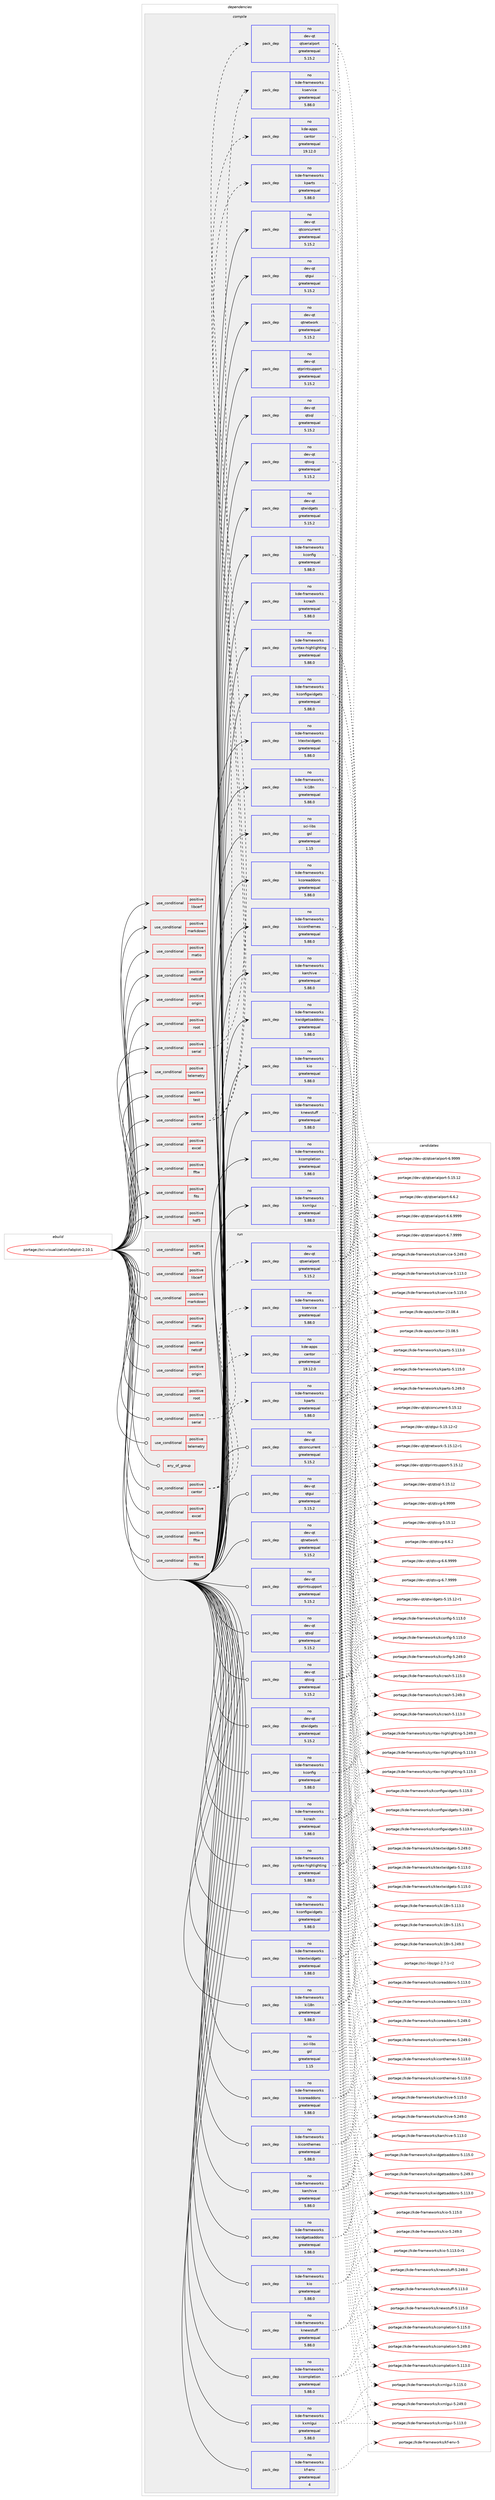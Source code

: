 digraph prolog {

# *************
# Graph options
# *************

newrank=true;
concentrate=true;
compound=true;
graph [rankdir=LR,fontname=Helvetica,fontsize=10,ranksep=1.5];#, ranksep=2.5, nodesep=0.2];
edge  [arrowhead=vee];
node  [fontname=Helvetica,fontsize=10];

# **********
# The ebuild
# **********

subgraph cluster_leftcol {
color=gray;
rank=same;
label=<<i>ebuild</i>>;
id [label="portage://sci-visualization/labplot-2.10.1", color=red, width=4, href="../sci-visualization/labplot-2.10.1.svg"];
}

# ****************
# The dependencies
# ****************

subgraph cluster_midcol {
color=gray;
label=<<i>dependencies</i>>;
subgraph cluster_compile {
fillcolor="#eeeeee";
style=filled;
label=<<i>compile</i>>;
subgraph cond11705 {
dependency17011 [label=<<TABLE BORDER="0" CELLBORDER="1" CELLSPACING="0" CELLPADDING="4"><TR><TD ROWSPAN="3" CELLPADDING="10">use_conditional</TD></TR><TR><TD>positive</TD></TR><TR><TD>cantor</TD></TR></TABLE>>, shape=none, color=red];
subgraph pack5138 {
dependency17012 [label=<<TABLE BORDER="0" CELLBORDER="1" CELLSPACING="0" CELLPADDING="4" WIDTH="220"><TR><TD ROWSPAN="6" CELLPADDING="30">pack_dep</TD></TR><TR><TD WIDTH="110">no</TD></TR><TR><TD>kde-apps</TD></TR><TR><TD>cantor</TD></TR><TR><TD>greaterequal</TD></TR><TR><TD>19.12.0</TD></TR></TABLE>>, shape=none, color=blue];
}
dependency17011:e -> dependency17012:w [weight=20,style="dashed",arrowhead="vee"];
subgraph pack5139 {
dependency17013 [label=<<TABLE BORDER="0" CELLBORDER="1" CELLSPACING="0" CELLPADDING="4" WIDTH="220"><TR><TD ROWSPAN="6" CELLPADDING="30">pack_dep</TD></TR><TR><TD WIDTH="110">no</TD></TR><TR><TD>kde-frameworks</TD></TR><TR><TD>kparts</TD></TR><TR><TD>greaterequal</TD></TR><TR><TD>5.88.0</TD></TR></TABLE>>, shape=none, color=blue];
}
dependency17011:e -> dependency17013:w [weight=20,style="dashed",arrowhead="vee"];
subgraph pack5140 {
dependency17014 [label=<<TABLE BORDER="0" CELLBORDER="1" CELLSPACING="0" CELLPADDING="4" WIDTH="220"><TR><TD ROWSPAN="6" CELLPADDING="30">pack_dep</TD></TR><TR><TD WIDTH="110">no</TD></TR><TR><TD>kde-frameworks</TD></TR><TR><TD>kservice</TD></TR><TR><TD>greaterequal</TD></TR><TR><TD>5.88.0</TD></TR></TABLE>>, shape=none, color=blue];
}
dependency17011:e -> dependency17014:w [weight=20,style="dashed",arrowhead="vee"];
}
id:e -> dependency17011:w [weight=20,style="solid",arrowhead="vee"];
subgraph cond11706 {
dependency17015 [label=<<TABLE BORDER="0" CELLBORDER="1" CELLSPACING="0" CELLPADDING="4"><TR><TD ROWSPAN="3" CELLPADDING="10">use_conditional</TD></TR><TR><TD>positive</TD></TR><TR><TD>excel</TD></TR></TABLE>>, shape=none, color=red];
# *** BEGIN UNKNOWN DEPENDENCY TYPE (TODO) ***
# dependency17015 -> package_dependency(portage://sci-visualization/labplot-2.10.1,install,no,dev-libs,qxlsx,none,[,,],any_same_slot,[])
# *** END UNKNOWN DEPENDENCY TYPE (TODO) ***

}
id:e -> dependency17015:w [weight=20,style="solid",arrowhead="vee"];
subgraph cond11707 {
dependency17016 [label=<<TABLE BORDER="0" CELLBORDER="1" CELLSPACING="0" CELLPADDING="4"><TR><TD ROWSPAN="3" CELLPADDING="10">use_conditional</TD></TR><TR><TD>positive</TD></TR><TR><TD>fftw</TD></TR></TABLE>>, shape=none, color=red];
# *** BEGIN UNKNOWN DEPENDENCY TYPE (TODO) ***
# dependency17016 -> package_dependency(portage://sci-visualization/labplot-2.10.1,install,no,sci-libs,fftw,none,[,,],[slot(3.0),equal],[])
# *** END UNKNOWN DEPENDENCY TYPE (TODO) ***

}
id:e -> dependency17016:w [weight=20,style="solid",arrowhead="vee"];
subgraph cond11708 {
dependency17017 [label=<<TABLE BORDER="0" CELLBORDER="1" CELLSPACING="0" CELLPADDING="4"><TR><TD ROWSPAN="3" CELLPADDING="10">use_conditional</TD></TR><TR><TD>positive</TD></TR><TR><TD>fits</TD></TR></TABLE>>, shape=none, color=red];
# *** BEGIN UNKNOWN DEPENDENCY TYPE (TODO) ***
# dependency17017 -> package_dependency(portage://sci-visualization/labplot-2.10.1,install,no,sci-libs,cfitsio,none,[,,],any_same_slot,[])
# *** END UNKNOWN DEPENDENCY TYPE (TODO) ***

}
id:e -> dependency17017:w [weight=20,style="solid",arrowhead="vee"];
subgraph cond11709 {
dependency17018 [label=<<TABLE BORDER="0" CELLBORDER="1" CELLSPACING="0" CELLPADDING="4"><TR><TD ROWSPAN="3" CELLPADDING="10">use_conditional</TD></TR><TR><TD>positive</TD></TR><TR><TD>hdf5</TD></TR></TABLE>>, shape=none, color=red];
# *** BEGIN UNKNOWN DEPENDENCY TYPE (TODO) ***
# dependency17018 -> package_dependency(portage://sci-visualization/labplot-2.10.1,install,no,sci-libs,hdf5,none,[,,],any_same_slot,[])
# *** END UNKNOWN DEPENDENCY TYPE (TODO) ***

}
id:e -> dependency17018:w [weight=20,style="solid",arrowhead="vee"];
subgraph cond11710 {
dependency17019 [label=<<TABLE BORDER="0" CELLBORDER="1" CELLSPACING="0" CELLPADDING="4"><TR><TD ROWSPAN="3" CELLPADDING="10">use_conditional</TD></TR><TR><TD>positive</TD></TR><TR><TD>libcerf</TD></TR></TABLE>>, shape=none, color=red];
# *** BEGIN UNKNOWN DEPENDENCY TYPE (TODO) ***
# dependency17019 -> package_dependency(portage://sci-visualization/labplot-2.10.1,install,no,sci-libs,libcerf,none,[,,],[],[])
# *** END UNKNOWN DEPENDENCY TYPE (TODO) ***

}
id:e -> dependency17019:w [weight=20,style="solid",arrowhead="vee"];
subgraph cond11711 {
dependency17020 [label=<<TABLE BORDER="0" CELLBORDER="1" CELLSPACING="0" CELLPADDING="4"><TR><TD ROWSPAN="3" CELLPADDING="10">use_conditional</TD></TR><TR><TD>positive</TD></TR><TR><TD>markdown</TD></TR></TABLE>>, shape=none, color=red];
# *** BEGIN UNKNOWN DEPENDENCY TYPE (TODO) ***
# dependency17020 -> package_dependency(portage://sci-visualization/labplot-2.10.1,install,no,app-text,discount,none,[,,],any_same_slot,[])
# *** END UNKNOWN DEPENDENCY TYPE (TODO) ***

}
id:e -> dependency17020:w [weight=20,style="solid",arrowhead="vee"];
subgraph cond11712 {
dependency17021 [label=<<TABLE BORDER="0" CELLBORDER="1" CELLSPACING="0" CELLPADDING="4"><TR><TD ROWSPAN="3" CELLPADDING="10">use_conditional</TD></TR><TR><TD>positive</TD></TR><TR><TD>matio</TD></TR></TABLE>>, shape=none, color=red];
# *** BEGIN UNKNOWN DEPENDENCY TYPE (TODO) ***
# dependency17021 -> package_dependency(portage://sci-visualization/labplot-2.10.1,install,no,sci-libs,matio,none,[,,],any_same_slot,[])
# *** END UNKNOWN DEPENDENCY TYPE (TODO) ***

}
id:e -> dependency17021:w [weight=20,style="solid",arrowhead="vee"];
subgraph cond11713 {
dependency17022 [label=<<TABLE BORDER="0" CELLBORDER="1" CELLSPACING="0" CELLPADDING="4"><TR><TD ROWSPAN="3" CELLPADDING="10">use_conditional</TD></TR><TR><TD>positive</TD></TR><TR><TD>netcdf</TD></TR></TABLE>>, shape=none, color=red];
# *** BEGIN UNKNOWN DEPENDENCY TYPE (TODO) ***
# dependency17022 -> package_dependency(portage://sci-visualization/labplot-2.10.1,install,no,sci-libs,netcdf,none,[,,],any_same_slot,[])
# *** END UNKNOWN DEPENDENCY TYPE (TODO) ***

}
id:e -> dependency17022:w [weight=20,style="solid",arrowhead="vee"];
subgraph cond11714 {
dependency17023 [label=<<TABLE BORDER="0" CELLBORDER="1" CELLSPACING="0" CELLPADDING="4"><TR><TD ROWSPAN="3" CELLPADDING="10">use_conditional</TD></TR><TR><TD>positive</TD></TR><TR><TD>origin</TD></TR></TABLE>>, shape=none, color=red];
# *** BEGIN UNKNOWN DEPENDENCY TYPE (TODO) ***
# dependency17023 -> package_dependency(portage://sci-visualization/labplot-2.10.1,install,no,sci-libs,liborigin,none,[,,],[slot(2)],[])
# *** END UNKNOWN DEPENDENCY TYPE (TODO) ***

}
id:e -> dependency17023:w [weight=20,style="solid",arrowhead="vee"];
subgraph cond11715 {
dependency17024 [label=<<TABLE BORDER="0" CELLBORDER="1" CELLSPACING="0" CELLPADDING="4"><TR><TD ROWSPAN="3" CELLPADDING="10">use_conditional</TD></TR><TR><TD>positive</TD></TR><TR><TD>root</TD></TR></TABLE>>, shape=none, color=red];
# *** BEGIN UNKNOWN DEPENDENCY TYPE (TODO) ***
# dependency17024 -> package_dependency(portage://sci-visualization/labplot-2.10.1,install,no,app-arch,lz4,none,[,,],[],[])
# *** END UNKNOWN DEPENDENCY TYPE (TODO) ***

# *** BEGIN UNKNOWN DEPENDENCY TYPE (TODO) ***
# dependency17024 -> package_dependency(portage://sci-visualization/labplot-2.10.1,install,no,sys-libs,zlib,none,[,,],[],[])
# *** END UNKNOWN DEPENDENCY TYPE (TODO) ***

}
id:e -> dependency17024:w [weight=20,style="solid",arrowhead="vee"];
subgraph cond11716 {
dependency17025 [label=<<TABLE BORDER="0" CELLBORDER="1" CELLSPACING="0" CELLPADDING="4"><TR><TD ROWSPAN="3" CELLPADDING="10">use_conditional</TD></TR><TR><TD>positive</TD></TR><TR><TD>serial</TD></TR></TABLE>>, shape=none, color=red];
subgraph pack5141 {
dependency17026 [label=<<TABLE BORDER="0" CELLBORDER="1" CELLSPACING="0" CELLPADDING="4" WIDTH="220"><TR><TD ROWSPAN="6" CELLPADDING="30">pack_dep</TD></TR><TR><TD WIDTH="110">no</TD></TR><TR><TD>dev-qt</TD></TR><TR><TD>qtserialport</TD></TR><TR><TD>greaterequal</TD></TR><TR><TD>5.15.2</TD></TR></TABLE>>, shape=none, color=blue];
}
dependency17025:e -> dependency17026:w [weight=20,style="dashed",arrowhead="vee"];
}
id:e -> dependency17025:w [weight=20,style="solid",arrowhead="vee"];
subgraph cond11717 {
dependency17027 [label=<<TABLE BORDER="0" CELLBORDER="1" CELLSPACING="0" CELLPADDING="4"><TR><TD ROWSPAN="3" CELLPADDING="10">use_conditional</TD></TR><TR><TD>positive</TD></TR><TR><TD>telemetry</TD></TR></TABLE>>, shape=none, color=red];
# *** BEGIN UNKNOWN DEPENDENCY TYPE (TODO) ***
# dependency17027 -> package_dependency(portage://sci-visualization/labplot-2.10.1,install,no,kde-frameworks,kuserfeedback,none,[,,],[slot(5)],[])
# *** END UNKNOWN DEPENDENCY TYPE (TODO) ***

}
id:e -> dependency17027:w [weight=20,style="solid",arrowhead="vee"];
subgraph cond11718 {
dependency17028 [label=<<TABLE BORDER="0" CELLBORDER="1" CELLSPACING="0" CELLPADDING="4"><TR><TD ROWSPAN="3" CELLPADDING="10">use_conditional</TD></TR><TR><TD>positive</TD></TR><TR><TD>test</TD></TR></TABLE>>, shape=none, color=red];
# *** BEGIN UNKNOWN DEPENDENCY TYPE (TODO) ***
# dependency17028 -> package_dependency(portage://sci-visualization/labplot-2.10.1,install,no,dev-qt,qttest,none,[,,],[slot(5)],[])
# *** END UNKNOWN DEPENDENCY TYPE (TODO) ***

}
id:e -> dependency17028:w [weight=20,style="solid",arrowhead="vee"];
# *** BEGIN UNKNOWN DEPENDENCY TYPE (TODO) ***
# id -> package_dependency(portage://sci-visualization/labplot-2.10.1,install,no,app-text,poppler,none,[,,],[],[])
# *** END UNKNOWN DEPENDENCY TYPE (TODO) ***

subgraph pack5142 {
dependency17029 [label=<<TABLE BORDER="0" CELLBORDER="1" CELLSPACING="0" CELLPADDING="4" WIDTH="220"><TR><TD ROWSPAN="6" CELLPADDING="30">pack_dep</TD></TR><TR><TD WIDTH="110">no</TD></TR><TR><TD>dev-qt</TD></TR><TR><TD>qtconcurrent</TD></TR><TR><TD>greaterequal</TD></TR><TR><TD>5.15.2</TD></TR></TABLE>>, shape=none, color=blue];
}
id:e -> dependency17029:w [weight=20,style="solid",arrowhead="vee"];
# *** BEGIN UNKNOWN DEPENDENCY TYPE (TODO) ***
# id -> package_dependency(portage://sci-visualization/labplot-2.10.1,install,no,dev-qt,qtcore,none,[,,],[slot(5)],[])
# *** END UNKNOWN DEPENDENCY TYPE (TODO) ***

subgraph pack5143 {
dependency17030 [label=<<TABLE BORDER="0" CELLBORDER="1" CELLSPACING="0" CELLPADDING="4" WIDTH="220"><TR><TD ROWSPAN="6" CELLPADDING="30">pack_dep</TD></TR><TR><TD WIDTH="110">no</TD></TR><TR><TD>dev-qt</TD></TR><TR><TD>qtgui</TD></TR><TR><TD>greaterequal</TD></TR><TR><TD>5.15.2</TD></TR></TABLE>>, shape=none, color=blue];
}
id:e -> dependency17030:w [weight=20,style="solid",arrowhead="vee"];
subgraph pack5144 {
dependency17031 [label=<<TABLE BORDER="0" CELLBORDER="1" CELLSPACING="0" CELLPADDING="4" WIDTH="220"><TR><TD ROWSPAN="6" CELLPADDING="30">pack_dep</TD></TR><TR><TD WIDTH="110">no</TD></TR><TR><TD>dev-qt</TD></TR><TR><TD>qtnetwork</TD></TR><TR><TD>greaterequal</TD></TR><TR><TD>5.15.2</TD></TR></TABLE>>, shape=none, color=blue];
}
id:e -> dependency17031:w [weight=20,style="solid",arrowhead="vee"];
subgraph pack5145 {
dependency17032 [label=<<TABLE BORDER="0" CELLBORDER="1" CELLSPACING="0" CELLPADDING="4" WIDTH="220"><TR><TD ROWSPAN="6" CELLPADDING="30">pack_dep</TD></TR><TR><TD WIDTH="110">no</TD></TR><TR><TD>dev-qt</TD></TR><TR><TD>qtprintsupport</TD></TR><TR><TD>greaterequal</TD></TR><TR><TD>5.15.2</TD></TR></TABLE>>, shape=none, color=blue];
}
id:e -> dependency17032:w [weight=20,style="solid",arrowhead="vee"];
subgraph pack5146 {
dependency17033 [label=<<TABLE BORDER="0" CELLBORDER="1" CELLSPACING="0" CELLPADDING="4" WIDTH="220"><TR><TD ROWSPAN="6" CELLPADDING="30">pack_dep</TD></TR><TR><TD WIDTH="110">no</TD></TR><TR><TD>dev-qt</TD></TR><TR><TD>qtsql</TD></TR><TR><TD>greaterequal</TD></TR><TR><TD>5.15.2</TD></TR></TABLE>>, shape=none, color=blue];
}
id:e -> dependency17033:w [weight=20,style="solid",arrowhead="vee"];
subgraph pack5147 {
dependency17034 [label=<<TABLE BORDER="0" CELLBORDER="1" CELLSPACING="0" CELLPADDING="4" WIDTH="220"><TR><TD ROWSPAN="6" CELLPADDING="30">pack_dep</TD></TR><TR><TD WIDTH="110">no</TD></TR><TR><TD>dev-qt</TD></TR><TR><TD>qtsvg</TD></TR><TR><TD>greaterequal</TD></TR><TR><TD>5.15.2</TD></TR></TABLE>>, shape=none, color=blue];
}
id:e -> dependency17034:w [weight=20,style="solid",arrowhead="vee"];
subgraph pack5148 {
dependency17035 [label=<<TABLE BORDER="0" CELLBORDER="1" CELLSPACING="0" CELLPADDING="4" WIDTH="220"><TR><TD ROWSPAN="6" CELLPADDING="30">pack_dep</TD></TR><TR><TD WIDTH="110">no</TD></TR><TR><TD>dev-qt</TD></TR><TR><TD>qtwidgets</TD></TR><TR><TD>greaterequal</TD></TR><TR><TD>5.15.2</TD></TR></TABLE>>, shape=none, color=blue];
}
id:e -> dependency17035:w [weight=20,style="solid",arrowhead="vee"];
subgraph pack5149 {
dependency17036 [label=<<TABLE BORDER="0" CELLBORDER="1" CELLSPACING="0" CELLPADDING="4" WIDTH="220"><TR><TD ROWSPAN="6" CELLPADDING="30">pack_dep</TD></TR><TR><TD WIDTH="110">no</TD></TR><TR><TD>kde-frameworks</TD></TR><TR><TD>karchive</TD></TR><TR><TD>greaterequal</TD></TR><TR><TD>5.88.0</TD></TR></TABLE>>, shape=none, color=blue];
}
id:e -> dependency17036:w [weight=20,style="solid",arrowhead="vee"];
subgraph pack5150 {
dependency17037 [label=<<TABLE BORDER="0" CELLBORDER="1" CELLSPACING="0" CELLPADDING="4" WIDTH="220"><TR><TD ROWSPAN="6" CELLPADDING="30">pack_dep</TD></TR><TR><TD WIDTH="110">no</TD></TR><TR><TD>kde-frameworks</TD></TR><TR><TD>kcompletion</TD></TR><TR><TD>greaterequal</TD></TR><TR><TD>5.88.0</TD></TR></TABLE>>, shape=none, color=blue];
}
id:e -> dependency17037:w [weight=20,style="solid",arrowhead="vee"];
subgraph pack5151 {
dependency17038 [label=<<TABLE BORDER="0" CELLBORDER="1" CELLSPACING="0" CELLPADDING="4" WIDTH="220"><TR><TD ROWSPAN="6" CELLPADDING="30">pack_dep</TD></TR><TR><TD WIDTH="110">no</TD></TR><TR><TD>kde-frameworks</TD></TR><TR><TD>kconfig</TD></TR><TR><TD>greaterequal</TD></TR><TR><TD>5.88.0</TD></TR></TABLE>>, shape=none, color=blue];
}
id:e -> dependency17038:w [weight=20,style="solid",arrowhead="vee"];
subgraph pack5152 {
dependency17039 [label=<<TABLE BORDER="0" CELLBORDER="1" CELLSPACING="0" CELLPADDING="4" WIDTH="220"><TR><TD ROWSPAN="6" CELLPADDING="30">pack_dep</TD></TR><TR><TD WIDTH="110">no</TD></TR><TR><TD>kde-frameworks</TD></TR><TR><TD>kconfigwidgets</TD></TR><TR><TD>greaterequal</TD></TR><TR><TD>5.88.0</TD></TR></TABLE>>, shape=none, color=blue];
}
id:e -> dependency17039:w [weight=20,style="solid",arrowhead="vee"];
subgraph pack5153 {
dependency17040 [label=<<TABLE BORDER="0" CELLBORDER="1" CELLSPACING="0" CELLPADDING="4" WIDTH="220"><TR><TD ROWSPAN="6" CELLPADDING="30">pack_dep</TD></TR><TR><TD WIDTH="110">no</TD></TR><TR><TD>kde-frameworks</TD></TR><TR><TD>kcoreaddons</TD></TR><TR><TD>greaterequal</TD></TR><TR><TD>5.88.0</TD></TR></TABLE>>, shape=none, color=blue];
}
id:e -> dependency17040:w [weight=20,style="solid",arrowhead="vee"];
subgraph pack5154 {
dependency17041 [label=<<TABLE BORDER="0" CELLBORDER="1" CELLSPACING="0" CELLPADDING="4" WIDTH="220"><TR><TD ROWSPAN="6" CELLPADDING="30">pack_dep</TD></TR><TR><TD WIDTH="110">no</TD></TR><TR><TD>kde-frameworks</TD></TR><TR><TD>kcrash</TD></TR><TR><TD>greaterequal</TD></TR><TR><TD>5.88.0</TD></TR></TABLE>>, shape=none, color=blue];
}
id:e -> dependency17041:w [weight=20,style="solid",arrowhead="vee"];
subgraph pack5155 {
dependency17042 [label=<<TABLE BORDER="0" CELLBORDER="1" CELLSPACING="0" CELLPADDING="4" WIDTH="220"><TR><TD ROWSPAN="6" CELLPADDING="30">pack_dep</TD></TR><TR><TD WIDTH="110">no</TD></TR><TR><TD>kde-frameworks</TD></TR><TR><TD>ki18n</TD></TR><TR><TD>greaterequal</TD></TR><TR><TD>5.88.0</TD></TR></TABLE>>, shape=none, color=blue];
}
id:e -> dependency17042:w [weight=20,style="solid",arrowhead="vee"];
subgraph pack5156 {
dependency17043 [label=<<TABLE BORDER="0" CELLBORDER="1" CELLSPACING="0" CELLPADDING="4" WIDTH="220"><TR><TD ROWSPAN="6" CELLPADDING="30">pack_dep</TD></TR><TR><TD WIDTH="110">no</TD></TR><TR><TD>kde-frameworks</TD></TR><TR><TD>kiconthemes</TD></TR><TR><TD>greaterequal</TD></TR><TR><TD>5.88.0</TD></TR></TABLE>>, shape=none, color=blue];
}
id:e -> dependency17043:w [weight=20,style="solid",arrowhead="vee"];
subgraph pack5157 {
dependency17044 [label=<<TABLE BORDER="0" CELLBORDER="1" CELLSPACING="0" CELLPADDING="4" WIDTH="220"><TR><TD ROWSPAN="6" CELLPADDING="30">pack_dep</TD></TR><TR><TD WIDTH="110">no</TD></TR><TR><TD>kde-frameworks</TD></TR><TR><TD>kio</TD></TR><TR><TD>greaterequal</TD></TR><TR><TD>5.88.0</TD></TR></TABLE>>, shape=none, color=blue];
}
id:e -> dependency17044:w [weight=20,style="solid",arrowhead="vee"];
subgraph pack5158 {
dependency17045 [label=<<TABLE BORDER="0" CELLBORDER="1" CELLSPACING="0" CELLPADDING="4" WIDTH="220"><TR><TD ROWSPAN="6" CELLPADDING="30">pack_dep</TD></TR><TR><TD WIDTH="110">no</TD></TR><TR><TD>kde-frameworks</TD></TR><TR><TD>knewstuff</TD></TR><TR><TD>greaterequal</TD></TR><TR><TD>5.88.0</TD></TR></TABLE>>, shape=none, color=blue];
}
id:e -> dependency17045:w [weight=20,style="solid",arrowhead="vee"];
subgraph pack5159 {
dependency17046 [label=<<TABLE BORDER="0" CELLBORDER="1" CELLSPACING="0" CELLPADDING="4" WIDTH="220"><TR><TD ROWSPAN="6" CELLPADDING="30">pack_dep</TD></TR><TR><TD WIDTH="110">no</TD></TR><TR><TD>kde-frameworks</TD></TR><TR><TD>ktextwidgets</TD></TR><TR><TD>greaterequal</TD></TR><TR><TD>5.88.0</TD></TR></TABLE>>, shape=none, color=blue];
}
id:e -> dependency17046:w [weight=20,style="solid",arrowhead="vee"];
subgraph pack5160 {
dependency17047 [label=<<TABLE BORDER="0" CELLBORDER="1" CELLSPACING="0" CELLPADDING="4" WIDTH="220"><TR><TD ROWSPAN="6" CELLPADDING="30">pack_dep</TD></TR><TR><TD WIDTH="110">no</TD></TR><TR><TD>kde-frameworks</TD></TR><TR><TD>kwidgetsaddons</TD></TR><TR><TD>greaterequal</TD></TR><TR><TD>5.88.0</TD></TR></TABLE>>, shape=none, color=blue];
}
id:e -> dependency17047:w [weight=20,style="solid",arrowhead="vee"];
subgraph pack5161 {
dependency17048 [label=<<TABLE BORDER="0" CELLBORDER="1" CELLSPACING="0" CELLPADDING="4" WIDTH="220"><TR><TD ROWSPAN="6" CELLPADDING="30">pack_dep</TD></TR><TR><TD WIDTH="110">no</TD></TR><TR><TD>kde-frameworks</TD></TR><TR><TD>kxmlgui</TD></TR><TR><TD>greaterequal</TD></TR><TR><TD>5.88.0</TD></TR></TABLE>>, shape=none, color=blue];
}
id:e -> dependency17048:w [weight=20,style="solid",arrowhead="vee"];
subgraph pack5162 {
dependency17049 [label=<<TABLE BORDER="0" CELLBORDER="1" CELLSPACING="0" CELLPADDING="4" WIDTH="220"><TR><TD ROWSPAN="6" CELLPADDING="30">pack_dep</TD></TR><TR><TD WIDTH="110">no</TD></TR><TR><TD>kde-frameworks</TD></TR><TR><TD>syntax-highlighting</TD></TR><TR><TD>greaterequal</TD></TR><TR><TD>5.88.0</TD></TR></TABLE>>, shape=none, color=blue];
}
id:e -> dependency17049:w [weight=20,style="solid",arrowhead="vee"];
subgraph pack5163 {
dependency17050 [label=<<TABLE BORDER="0" CELLBORDER="1" CELLSPACING="0" CELLPADDING="4" WIDTH="220"><TR><TD ROWSPAN="6" CELLPADDING="30">pack_dep</TD></TR><TR><TD WIDTH="110">no</TD></TR><TR><TD>sci-libs</TD></TR><TR><TD>gsl</TD></TR><TR><TD>greaterequal</TD></TR><TR><TD>1.15</TD></TR></TABLE>>, shape=none, color=blue];
}
id:e -> dependency17050:w [weight=20,style="solid",arrowhead="vee"];
}
subgraph cluster_compileandrun {
fillcolor="#eeeeee";
style=filled;
label=<<i>compile and run</i>>;
}
subgraph cluster_run {
fillcolor="#eeeeee";
style=filled;
label=<<i>run</i>>;
subgraph any167 {
dependency17051 [label=<<TABLE BORDER="0" CELLBORDER="1" CELLSPACING="0" CELLPADDING="4"><TR><TD CELLPADDING="10">any_of_group</TD></TR></TABLE>>, shape=none, color=red];# *** BEGIN UNKNOWN DEPENDENCY TYPE (TODO) ***
# dependency17051 -> package_dependency(portage://sci-visualization/labplot-2.10.1,run,no,kde-frameworks,breeze-icons,none,[,,],any_different_slot,[])
# *** END UNKNOWN DEPENDENCY TYPE (TODO) ***

# *** BEGIN UNKNOWN DEPENDENCY TYPE (TODO) ***
# dependency17051 -> package_dependency(portage://sci-visualization/labplot-2.10.1,run,no,kde-frameworks,oxygen-icons,none,[,,],any_different_slot,[])
# *** END UNKNOWN DEPENDENCY TYPE (TODO) ***

}
id:e -> dependency17051:w [weight=20,style="solid",arrowhead="odot"];
subgraph cond11719 {
dependency17052 [label=<<TABLE BORDER="0" CELLBORDER="1" CELLSPACING="0" CELLPADDING="4"><TR><TD ROWSPAN="3" CELLPADDING="10">use_conditional</TD></TR><TR><TD>positive</TD></TR><TR><TD>cantor</TD></TR></TABLE>>, shape=none, color=red];
subgraph pack5164 {
dependency17053 [label=<<TABLE BORDER="0" CELLBORDER="1" CELLSPACING="0" CELLPADDING="4" WIDTH="220"><TR><TD ROWSPAN="6" CELLPADDING="30">pack_dep</TD></TR><TR><TD WIDTH="110">no</TD></TR><TR><TD>kde-apps</TD></TR><TR><TD>cantor</TD></TR><TR><TD>greaterequal</TD></TR><TR><TD>19.12.0</TD></TR></TABLE>>, shape=none, color=blue];
}
dependency17052:e -> dependency17053:w [weight=20,style="dashed",arrowhead="vee"];
subgraph pack5165 {
dependency17054 [label=<<TABLE BORDER="0" CELLBORDER="1" CELLSPACING="0" CELLPADDING="4" WIDTH="220"><TR><TD ROWSPAN="6" CELLPADDING="30">pack_dep</TD></TR><TR><TD WIDTH="110">no</TD></TR><TR><TD>kde-frameworks</TD></TR><TR><TD>kparts</TD></TR><TR><TD>greaterequal</TD></TR><TR><TD>5.88.0</TD></TR></TABLE>>, shape=none, color=blue];
}
dependency17052:e -> dependency17054:w [weight=20,style="dashed",arrowhead="vee"];
subgraph pack5166 {
dependency17055 [label=<<TABLE BORDER="0" CELLBORDER="1" CELLSPACING="0" CELLPADDING="4" WIDTH="220"><TR><TD ROWSPAN="6" CELLPADDING="30">pack_dep</TD></TR><TR><TD WIDTH="110">no</TD></TR><TR><TD>kde-frameworks</TD></TR><TR><TD>kservice</TD></TR><TR><TD>greaterequal</TD></TR><TR><TD>5.88.0</TD></TR></TABLE>>, shape=none, color=blue];
}
dependency17052:e -> dependency17055:w [weight=20,style="dashed",arrowhead="vee"];
}
id:e -> dependency17052:w [weight=20,style="solid",arrowhead="odot"];
subgraph cond11720 {
dependency17056 [label=<<TABLE BORDER="0" CELLBORDER="1" CELLSPACING="0" CELLPADDING="4"><TR><TD ROWSPAN="3" CELLPADDING="10">use_conditional</TD></TR><TR><TD>positive</TD></TR><TR><TD>excel</TD></TR></TABLE>>, shape=none, color=red];
# *** BEGIN UNKNOWN DEPENDENCY TYPE (TODO) ***
# dependency17056 -> package_dependency(portage://sci-visualization/labplot-2.10.1,run,no,dev-libs,qxlsx,none,[,,],any_same_slot,[])
# *** END UNKNOWN DEPENDENCY TYPE (TODO) ***

}
id:e -> dependency17056:w [weight=20,style="solid",arrowhead="odot"];
subgraph cond11721 {
dependency17057 [label=<<TABLE BORDER="0" CELLBORDER="1" CELLSPACING="0" CELLPADDING="4"><TR><TD ROWSPAN="3" CELLPADDING="10">use_conditional</TD></TR><TR><TD>positive</TD></TR><TR><TD>fftw</TD></TR></TABLE>>, shape=none, color=red];
# *** BEGIN UNKNOWN DEPENDENCY TYPE (TODO) ***
# dependency17057 -> package_dependency(portage://sci-visualization/labplot-2.10.1,run,no,sci-libs,fftw,none,[,,],[slot(3.0),equal],[])
# *** END UNKNOWN DEPENDENCY TYPE (TODO) ***

}
id:e -> dependency17057:w [weight=20,style="solid",arrowhead="odot"];
subgraph cond11722 {
dependency17058 [label=<<TABLE BORDER="0" CELLBORDER="1" CELLSPACING="0" CELLPADDING="4"><TR><TD ROWSPAN="3" CELLPADDING="10">use_conditional</TD></TR><TR><TD>positive</TD></TR><TR><TD>fits</TD></TR></TABLE>>, shape=none, color=red];
# *** BEGIN UNKNOWN DEPENDENCY TYPE (TODO) ***
# dependency17058 -> package_dependency(portage://sci-visualization/labplot-2.10.1,run,no,sci-libs,cfitsio,none,[,,],any_same_slot,[])
# *** END UNKNOWN DEPENDENCY TYPE (TODO) ***

}
id:e -> dependency17058:w [weight=20,style="solid",arrowhead="odot"];
subgraph cond11723 {
dependency17059 [label=<<TABLE BORDER="0" CELLBORDER="1" CELLSPACING="0" CELLPADDING="4"><TR><TD ROWSPAN="3" CELLPADDING="10">use_conditional</TD></TR><TR><TD>positive</TD></TR><TR><TD>hdf5</TD></TR></TABLE>>, shape=none, color=red];
# *** BEGIN UNKNOWN DEPENDENCY TYPE (TODO) ***
# dependency17059 -> package_dependency(portage://sci-visualization/labplot-2.10.1,run,no,sci-libs,hdf5,none,[,,],any_same_slot,[])
# *** END UNKNOWN DEPENDENCY TYPE (TODO) ***

}
id:e -> dependency17059:w [weight=20,style="solid",arrowhead="odot"];
subgraph cond11724 {
dependency17060 [label=<<TABLE BORDER="0" CELLBORDER="1" CELLSPACING="0" CELLPADDING="4"><TR><TD ROWSPAN="3" CELLPADDING="10">use_conditional</TD></TR><TR><TD>positive</TD></TR><TR><TD>libcerf</TD></TR></TABLE>>, shape=none, color=red];
# *** BEGIN UNKNOWN DEPENDENCY TYPE (TODO) ***
# dependency17060 -> package_dependency(portage://sci-visualization/labplot-2.10.1,run,no,sci-libs,libcerf,none,[,,],[],[])
# *** END UNKNOWN DEPENDENCY TYPE (TODO) ***

}
id:e -> dependency17060:w [weight=20,style="solid",arrowhead="odot"];
subgraph cond11725 {
dependency17061 [label=<<TABLE BORDER="0" CELLBORDER="1" CELLSPACING="0" CELLPADDING="4"><TR><TD ROWSPAN="3" CELLPADDING="10">use_conditional</TD></TR><TR><TD>positive</TD></TR><TR><TD>markdown</TD></TR></TABLE>>, shape=none, color=red];
# *** BEGIN UNKNOWN DEPENDENCY TYPE (TODO) ***
# dependency17061 -> package_dependency(portage://sci-visualization/labplot-2.10.1,run,no,app-text,discount,none,[,,],any_same_slot,[])
# *** END UNKNOWN DEPENDENCY TYPE (TODO) ***

}
id:e -> dependency17061:w [weight=20,style="solid",arrowhead="odot"];
subgraph cond11726 {
dependency17062 [label=<<TABLE BORDER="0" CELLBORDER="1" CELLSPACING="0" CELLPADDING="4"><TR><TD ROWSPAN="3" CELLPADDING="10">use_conditional</TD></TR><TR><TD>positive</TD></TR><TR><TD>matio</TD></TR></TABLE>>, shape=none, color=red];
# *** BEGIN UNKNOWN DEPENDENCY TYPE (TODO) ***
# dependency17062 -> package_dependency(portage://sci-visualization/labplot-2.10.1,run,no,sci-libs,matio,none,[,,],any_same_slot,[])
# *** END UNKNOWN DEPENDENCY TYPE (TODO) ***

}
id:e -> dependency17062:w [weight=20,style="solid",arrowhead="odot"];
subgraph cond11727 {
dependency17063 [label=<<TABLE BORDER="0" CELLBORDER="1" CELLSPACING="0" CELLPADDING="4"><TR><TD ROWSPAN="3" CELLPADDING="10">use_conditional</TD></TR><TR><TD>positive</TD></TR><TR><TD>netcdf</TD></TR></TABLE>>, shape=none, color=red];
# *** BEGIN UNKNOWN DEPENDENCY TYPE (TODO) ***
# dependency17063 -> package_dependency(portage://sci-visualization/labplot-2.10.1,run,no,sci-libs,netcdf,none,[,,],any_same_slot,[])
# *** END UNKNOWN DEPENDENCY TYPE (TODO) ***

}
id:e -> dependency17063:w [weight=20,style="solid",arrowhead="odot"];
subgraph cond11728 {
dependency17064 [label=<<TABLE BORDER="0" CELLBORDER="1" CELLSPACING="0" CELLPADDING="4"><TR><TD ROWSPAN="3" CELLPADDING="10">use_conditional</TD></TR><TR><TD>positive</TD></TR><TR><TD>origin</TD></TR></TABLE>>, shape=none, color=red];
# *** BEGIN UNKNOWN DEPENDENCY TYPE (TODO) ***
# dependency17064 -> package_dependency(portage://sci-visualization/labplot-2.10.1,run,no,sci-libs,liborigin,none,[,,],[slot(2)],[])
# *** END UNKNOWN DEPENDENCY TYPE (TODO) ***

}
id:e -> dependency17064:w [weight=20,style="solid",arrowhead="odot"];
subgraph cond11729 {
dependency17065 [label=<<TABLE BORDER="0" CELLBORDER="1" CELLSPACING="0" CELLPADDING="4"><TR><TD ROWSPAN="3" CELLPADDING="10">use_conditional</TD></TR><TR><TD>positive</TD></TR><TR><TD>root</TD></TR></TABLE>>, shape=none, color=red];
# *** BEGIN UNKNOWN DEPENDENCY TYPE (TODO) ***
# dependency17065 -> package_dependency(portage://sci-visualization/labplot-2.10.1,run,no,app-arch,lz4,none,[,,],[],[])
# *** END UNKNOWN DEPENDENCY TYPE (TODO) ***

# *** BEGIN UNKNOWN DEPENDENCY TYPE (TODO) ***
# dependency17065 -> package_dependency(portage://sci-visualization/labplot-2.10.1,run,no,sys-libs,zlib,none,[,,],[],[])
# *** END UNKNOWN DEPENDENCY TYPE (TODO) ***

}
id:e -> dependency17065:w [weight=20,style="solid",arrowhead="odot"];
subgraph cond11730 {
dependency17066 [label=<<TABLE BORDER="0" CELLBORDER="1" CELLSPACING="0" CELLPADDING="4"><TR><TD ROWSPAN="3" CELLPADDING="10">use_conditional</TD></TR><TR><TD>positive</TD></TR><TR><TD>serial</TD></TR></TABLE>>, shape=none, color=red];
subgraph pack5167 {
dependency17067 [label=<<TABLE BORDER="0" CELLBORDER="1" CELLSPACING="0" CELLPADDING="4" WIDTH="220"><TR><TD ROWSPAN="6" CELLPADDING="30">pack_dep</TD></TR><TR><TD WIDTH="110">no</TD></TR><TR><TD>dev-qt</TD></TR><TR><TD>qtserialport</TD></TR><TR><TD>greaterequal</TD></TR><TR><TD>5.15.2</TD></TR></TABLE>>, shape=none, color=blue];
}
dependency17066:e -> dependency17067:w [weight=20,style="dashed",arrowhead="vee"];
}
id:e -> dependency17066:w [weight=20,style="solid",arrowhead="odot"];
subgraph cond11731 {
dependency17068 [label=<<TABLE BORDER="0" CELLBORDER="1" CELLSPACING="0" CELLPADDING="4"><TR><TD ROWSPAN="3" CELLPADDING="10">use_conditional</TD></TR><TR><TD>positive</TD></TR><TR><TD>telemetry</TD></TR></TABLE>>, shape=none, color=red];
# *** BEGIN UNKNOWN DEPENDENCY TYPE (TODO) ***
# dependency17068 -> package_dependency(portage://sci-visualization/labplot-2.10.1,run,no,kde-frameworks,kuserfeedback,none,[,,],[slot(5)],[])
# *** END UNKNOWN DEPENDENCY TYPE (TODO) ***

}
id:e -> dependency17068:w [weight=20,style="solid",arrowhead="odot"];
# *** BEGIN UNKNOWN DEPENDENCY TYPE (TODO) ***
# id -> package_dependency(portage://sci-visualization/labplot-2.10.1,run,no,app-text,poppler,none,[,,],[],[])
# *** END UNKNOWN DEPENDENCY TYPE (TODO) ***

subgraph pack5168 {
dependency17069 [label=<<TABLE BORDER="0" CELLBORDER="1" CELLSPACING="0" CELLPADDING="4" WIDTH="220"><TR><TD ROWSPAN="6" CELLPADDING="30">pack_dep</TD></TR><TR><TD WIDTH="110">no</TD></TR><TR><TD>dev-qt</TD></TR><TR><TD>qtconcurrent</TD></TR><TR><TD>greaterequal</TD></TR><TR><TD>5.15.2</TD></TR></TABLE>>, shape=none, color=blue];
}
id:e -> dependency17069:w [weight=20,style="solid",arrowhead="odot"];
# *** BEGIN UNKNOWN DEPENDENCY TYPE (TODO) ***
# id -> package_dependency(portage://sci-visualization/labplot-2.10.1,run,no,dev-qt,qtcore,none,[,,],[slot(5)],[])
# *** END UNKNOWN DEPENDENCY TYPE (TODO) ***

subgraph pack5169 {
dependency17070 [label=<<TABLE BORDER="0" CELLBORDER="1" CELLSPACING="0" CELLPADDING="4" WIDTH="220"><TR><TD ROWSPAN="6" CELLPADDING="30">pack_dep</TD></TR><TR><TD WIDTH="110">no</TD></TR><TR><TD>dev-qt</TD></TR><TR><TD>qtgui</TD></TR><TR><TD>greaterequal</TD></TR><TR><TD>5.15.2</TD></TR></TABLE>>, shape=none, color=blue];
}
id:e -> dependency17070:w [weight=20,style="solid",arrowhead="odot"];
subgraph pack5170 {
dependency17071 [label=<<TABLE BORDER="0" CELLBORDER="1" CELLSPACING="0" CELLPADDING="4" WIDTH="220"><TR><TD ROWSPAN="6" CELLPADDING="30">pack_dep</TD></TR><TR><TD WIDTH="110">no</TD></TR><TR><TD>dev-qt</TD></TR><TR><TD>qtnetwork</TD></TR><TR><TD>greaterequal</TD></TR><TR><TD>5.15.2</TD></TR></TABLE>>, shape=none, color=blue];
}
id:e -> dependency17071:w [weight=20,style="solid",arrowhead="odot"];
subgraph pack5171 {
dependency17072 [label=<<TABLE BORDER="0" CELLBORDER="1" CELLSPACING="0" CELLPADDING="4" WIDTH="220"><TR><TD ROWSPAN="6" CELLPADDING="30">pack_dep</TD></TR><TR><TD WIDTH="110">no</TD></TR><TR><TD>dev-qt</TD></TR><TR><TD>qtprintsupport</TD></TR><TR><TD>greaterequal</TD></TR><TR><TD>5.15.2</TD></TR></TABLE>>, shape=none, color=blue];
}
id:e -> dependency17072:w [weight=20,style="solid",arrowhead="odot"];
subgraph pack5172 {
dependency17073 [label=<<TABLE BORDER="0" CELLBORDER="1" CELLSPACING="0" CELLPADDING="4" WIDTH="220"><TR><TD ROWSPAN="6" CELLPADDING="30">pack_dep</TD></TR><TR><TD WIDTH="110">no</TD></TR><TR><TD>dev-qt</TD></TR><TR><TD>qtsql</TD></TR><TR><TD>greaterequal</TD></TR><TR><TD>5.15.2</TD></TR></TABLE>>, shape=none, color=blue];
}
id:e -> dependency17073:w [weight=20,style="solid",arrowhead="odot"];
subgraph pack5173 {
dependency17074 [label=<<TABLE BORDER="0" CELLBORDER="1" CELLSPACING="0" CELLPADDING="4" WIDTH="220"><TR><TD ROWSPAN="6" CELLPADDING="30">pack_dep</TD></TR><TR><TD WIDTH="110">no</TD></TR><TR><TD>dev-qt</TD></TR><TR><TD>qtsvg</TD></TR><TR><TD>greaterequal</TD></TR><TR><TD>5.15.2</TD></TR></TABLE>>, shape=none, color=blue];
}
id:e -> dependency17074:w [weight=20,style="solid",arrowhead="odot"];
subgraph pack5174 {
dependency17075 [label=<<TABLE BORDER="0" CELLBORDER="1" CELLSPACING="0" CELLPADDING="4" WIDTH="220"><TR><TD ROWSPAN="6" CELLPADDING="30">pack_dep</TD></TR><TR><TD WIDTH="110">no</TD></TR><TR><TD>dev-qt</TD></TR><TR><TD>qtwidgets</TD></TR><TR><TD>greaterequal</TD></TR><TR><TD>5.15.2</TD></TR></TABLE>>, shape=none, color=blue];
}
id:e -> dependency17075:w [weight=20,style="solid",arrowhead="odot"];
subgraph pack5175 {
dependency17076 [label=<<TABLE BORDER="0" CELLBORDER="1" CELLSPACING="0" CELLPADDING="4" WIDTH="220"><TR><TD ROWSPAN="6" CELLPADDING="30">pack_dep</TD></TR><TR><TD WIDTH="110">no</TD></TR><TR><TD>kde-frameworks</TD></TR><TR><TD>karchive</TD></TR><TR><TD>greaterequal</TD></TR><TR><TD>5.88.0</TD></TR></TABLE>>, shape=none, color=blue];
}
id:e -> dependency17076:w [weight=20,style="solid",arrowhead="odot"];
subgraph pack5176 {
dependency17077 [label=<<TABLE BORDER="0" CELLBORDER="1" CELLSPACING="0" CELLPADDING="4" WIDTH="220"><TR><TD ROWSPAN="6" CELLPADDING="30">pack_dep</TD></TR><TR><TD WIDTH="110">no</TD></TR><TR><TD>kde-frameworks</TD></TR><TR><TD>kcompletion</TD></TR><TR><TD>greaterequal</TD></TR><TR><TD>5.88.0</TD></TR></TABLE>>, shape=none, color=blue];
}
id:e -> dependency17077:w [weight=20,style="solid",arrowhead="odot"];
subgraph pack5177 {
dependency17078 [label=<<TABLE BORDER="0" CELLBORDER="1" CELLSPACING="0" CELLPADDING="4" WIDTH="220"><TR><TD ROWSPAN="6" CELLPADDING="30">pack_dep</TD></TR><TR><TD WIDTH="110">no</TD></TR><TR><TD>kde-frameworks</TD></TR><TR><TD>kconfig</TD></TR><TR><TD>greaterequal</TD></TR><TR><TD>5.88.0</TD></TR></TABLE>>, shape=none, color=blue];
}
id:e -> dependency17078:w [weight=20,style="solid",arrowhead="odot"];
subgraph pack5178 {
dependency17079 [label=<<TABLE BORDER="0" CELLBORDER="1" CELLSPACING="0" CELLPADDING="4" WIDTH="220"><TR><TD ROWSPAN="6" CELLPADDING="30">pack_dep</TD></TR><TR><TD WIDTH="110">no</TD></TR><TR><TD>kde-frameworks</TD></TR><TR><TD>kconfigwidgets</TD></TR><TR><TD>greaterequal</TD></TR><TR><TD>5.88.0</TD></TR></TABLE>>, shape=none, color=blue];
}
id:e -> dependency17079:w [weight=20,style="solid",arrowhead="odot"];
subgraph pack5179 {
dependency17080 [label=<<TABLE BORDER="0" CELLBORDER="1" CELLSPACING="0" CELLPADDING="4" WIDTH="220"><TR><TD ROWSPAN="6" CELLPADDING="30">pack_dep</TD></TR><TR><TD WIDTH="110">no</TD></TR><TR><TD>kde-frameworks</TD></TR><TR><TD>kcoreaddons</TD></TR><TR><TD>greaterequal</TD></TR><TR><TD>5.88.0</TD></TR></TABLE>>, shape=none, color=blue];
}
id:e -> dependency17080:w [weight=20,style="solid",arrowhead="odot"];
subgraph pack5180 {
dependency17081 [label=<<TABLE BORDER="0" CELLBORDER="1" CELLSPACING="0" CELLPADDING="4" WIDTH="220"><TR><TD ROWSPAN="6" CELLPADDING="30">pack_dep</TD></TR><TR><TD WIDTH="110">no</TD></TR><TR><TD>kde-frameworks</TD></TR><TR><TD>kcrash</TD></TR><TR><TD>greaterequal</TD></TR><TR><TD>5.88.0</TD></TR></TABLE>>, shape=none, color=blue];
}
id:e -> dependency17081:w [weight=20,style="solid",arrowhead="odot"];
subgraph pack5181 {
dependency17082 [label=<<TABLE BORDER="0" CELLBORDER="1" CELLSPACING="0" CELLPADDING="4" WIDTH="220"><TR><TD ROWSPAN="6" CELLPADDING="30">pack_dep</TD></TR><TR><TD WIDTH="110">no</TD></TR><TR><TD>kde-frameworks</TD></TR><TR><TD>kf-env</TD></TR><TR><TD>greaterequal</TD></TR><TR><TD>4</TD></TR></TABLE>>, shape=none, color=blue];
}
id:e -> dependency17082:w [weight=20,style="solid",arrowhead="odot"];
subgraph pack5182 {
dependency17083 [label=<<TABLE BORDER="0" CELLBORDER="1" CELLSPACING="0" CELLPADDING="4" WIDTH="220"><TR><TD ROWSPAN="6" CELLPADDING="30">pack_dep</TD></TR><TR><TD WIDTH="110">no</TD></TR><TR><TD>kde-frameworks</TD></TR><TR><TD>ki18n</TD></TR><TR><TD>greaterequal</TD></TR><TR><TD>5.88.0</TD></TR></TABLE>>, shape=none, color=blue];
}
id:e -> dependency17083:w [weight=20,style="solid",arrowhead="odot"];
subgraph pack5183 {
dependency17084 [label=<<TABLE BORDER="0" CELLBORDER="1" CELLSPACING="0" CELLPADDING="4" WIDTH="220"><TR><TD ROWSPAN="6" CELLPADDING="30">pack_dep</TD></TR><TR><TD WIDTH="110">no</TD></TR><TR><TD>kde-frameworks</TD></TR><TR><TD>kiconthemes</TD></TR><TR><TD>greaterequal</TD></TR><TR><TD>5.88.0</TD></TR></TABLE>>, shape=none, color=blue];
}
id:e -> dependency17084:w [weight=20,style="solid",arrowhead="odot"];
subgraph pack5184 {
dependency17085 [label=<<TABLE BORDER="0" CELLBORDER="1" CELLSPACING="0" CELLPADDING="4" WIDTH="220"><TR><TD ROWSPAN="6" CELLPADDING="30">pack_dep</TD></TR><TR><TD WIDTH="110">no</TD></TR><TR><TD>kde-frameworks</TD></TR><TR><TD>kio</TD></TR><TR><TD>greaterequal</TD></TR><TR><TD>5.88.0</TD></TR></TABLE>>, shape=none, color=blue];
}
id:e -> dependency17085:w [weight=20,style="solid",arrowhead="odot"];
subgraph pack5185 {
dependency17086 [label=<<TABLE BORDER="0" CELLBORDER="1" CELLSPACING="0" CELLPADDING="4" WIDTH="220"><TR><TD ROWSPAN="6" CELLPADDING="30">pack_dep</TD></TR><TR><TD WIDTH="110">no</TD></TR><TR><TD>kde-frameworks</TD></TR><TR><TD>knewstuff</TD></TR><TR><TD>greaterequal</TD></TR><TR><TD>5.88.0</TD></TR></TABLE>>, shape=none, color=blue];
}
id:e -> dependency17086:w [weight=20,style="solid",arrowhead="odot"];
subgraph pack5186 {
dependency17087 [label=<<TABLE BORDER="0" CELLBORDER="1" CELLSPACING="0" CELLPADDING="4" WIDTH="220"><TR><TD ROWSPAN="6" CELLPADDING="30">pack_dep</TD></TR><TR><TD WIDTH="110">no</TD></TR><TR><TD>kde-frameworks</TD></TR><TR><TD>ktextwidgets</TD></TR><TR><TD>greaterequal</TD></TR><TR><TD>5.88.0</TD></TR></TABLE>>, shape=none, color=blue];
}
id:e -> dependency17087:w [weight=20,style="solid",arrowhead="odot"];
subgraph pack5187 {
dependency17088 [label=<<TABLE BORDER="0" CELLBORDER="1" CELLSPACING="0" CELLPADDING="4" WIDTH="220"><TR><TD ROWSPAN="6" CELLPADDING="30">pack_dep</TD></TR><TR><TD WIDTH="110">no</TD></TR><TR><TD>kde-frameworks</TD></TR><TR><TD>kwidgetsaddons</TD></TR><TR><TD>greaterequal</TD></TR><TR><TD>5.88.0</TD></TR></TABLE>>, shape=none, color=blue];
}
id:e -> dependency17088:w [weight=20,style="solid",arrowhead="odot"];
subgraph pack5188 {
dependency17089 [label=<<TABLE BORDER="0" CELLBORDER="1" CELLSPACING="0" CELLPADDING="4" WIDTH="220"><TR><TD ROWSPAN="6" CELLPADDING="30">pack_dep</TD></TR><TR><TD WIDTH="110">no</TD></TR><TR><TD>kde-frameworks</TD></TR><TR><TD>kxmlgui</TD></TR><TR><TD>greaterequal</TD></TR><TR><TD>5.88.0</TD></TR></TABLE>>, shape=none, color=blue];
}
id:e -> dependency17089:w [weight=20,style="solid",arrowhead="odot"];
subgraph pack5189 {
dependency17090 [label=<<TABLE BORDER="0" CELLBORDER="1" CELLSPACING="0" CELLPADDING="4" WIDTH="220"><TR><TD ROWSPAN="6" CELLPADDING="30">pack_dep</TD></TR><TR><TD WIDTH="110">no</TD></TR><TR><TD>kde-frameworks</TD></TR><TR><TD>syntax-highlighting</TD></TR><TR><TD>greaterequal</TD></TR><TR><TD>5.88.0</TD></TR></TABLE>>, shape=none, color=blue];
}
id:e -> dependency17090:w [weight=20,style="solid",arrowhead="odot"];
subgraph pack5190 {
dependency17091 [label=<<TABLE BORDER="0" CELLBORDER="1" CELLSPACING="0" CELLPADDING="4" WIDTH="220"><TR><TD ROWSPAN="6" CELLPADDING="30">pack_dep</TD></TR><TR><TD WIDTH="110">no</TD></TR><TR><TD>sci-libs</TD></TR><TR><TD>gsl</TD></TR><TR><TD>greaterequal</TD></TR><TR><TD>1.15</TD></TR></TABLE>>, shape=none, color=blue];
}
id:e -> dependency17091:w [weight=20,style="solid",arrowhead="odot"];
}
}

# **************
# The candidates
# **************

subgraph cluster_choices {
rank=same;
color=gray;
label=<<i>candidates</i>>;

subgraph choice5138 {
color=black;
nodesep=1;
choice10710010145971121121154799971101161111144550514648564652 [label="portage://kde-apps/cantor-23.08.4", color=red, width=4,href="../kde-apps/cantor-23.08.4.svg"];
choice10710010145971121121154799971101161111144550514648564653 [label="portage://kde-apps/cantor-23.08.5", color=red, width=4,href="../kde-apps/cantor-23.08.5.svg"];
dependency17012:e -> choice10710010145971121121154799971101161111144550514648564652:w [style=dotted,weight="100"];
dependency17012:e -> choice10710010145971121121154799971101161111144550514648564653:w [style=dotted,weight="100"];
}
subgraph choice5139 {
color=black;
nodesep=1;
choice107100101451021149710910111911111410711547107112971141161154553464949514648 [label="portage://kde-frameworks/kparts-5.113.0", color=red, width=4,href="../kde-frameworks/kparts-5.113.0.svg"];
choice107100101451021149710910111911111410711547107112971141161154553464949534648 [label="portage://kde-frameworks/kparts-5.115.0", color=red, width=4,href="../kde-frameworks/kparts-5.115.0.svg"];
choice107100101451021149710910111911111410711547107112971141161154553465052574648 [label="portage://kde-frameworks/kparts-5.249.0", color=red, width=4,href="../kde-frameworks/kparts-5.249.0.svg"];
dependency17013:e -> choice107100101451021149710910111911111410711547107112971141161154553464949514648:w [style=dotted,weight="100"];
dependency17013:e -> choice107100101451021149710910111911111410711547107112971141161154553464949534648:w [style=dotted,weight="100"];
dependency17013:e -> choice107100101451021149710910111911111410711547107112971141161154553465052574648:w [style=dotted,weight="100"];
}
subgraph choice5140 {
color=black;
nodesep=1;
choice107100101451021149710910111911111410711547107115101114118105991014553464949514648 [label="portage://kde-frameworks/kservice-5.113.0", color=red, width=4,href="../kde-frameworks/kservice-5.113.0.svg"];
choice107100101451021149710910111911111410711547107115101114118105991014553464949534648 [label="portage://kde-frameworks/kservice-5.115.0", color=red, width=4,href="../kde-frameworks/kservice-5.115.0.svg"];
choice107100101451021149710910111911111410711547107115101114118105991014553465052574648 [label="portage://kde-frameworks/kservice-5.249.0", color=red, width=4,href="../kde-frameworks/kservice-5.249.0.svg"];
dependency17014:e -> choice107100101451021149710910111911111410711547107115101114118105991014553464949514648:w [style=dotted,weight="100"];
dependency17014:e -> choice107100101451021149710910111911111410711547107115101114118105991014553464949534648:w [style=dotted,weight="100"];
dependency17014:e -> choice107100101451021149710910111911111410711547107115101114118105991014553465052574648:w [style=dotted,weight="100"];
}
subgraph choice5141 {
color=black;
nodesep=1;
choice1001011184511311647113116115101114105971081121111141164553464953464950 [label="portage://dev-qt/qtserialport-5.15.12", color=red, width=4,href="../dev-qt/qtserialport-5.15.12.svg"];
choice100101118451131164711311611510111410597108112111114116455446544650 [label="portage://dev-qt/qtserialport-6.6.2", color=red, width=4,href="../dev-qt/qtserialport-6.6.2.svg"];
choice100101118451131164711311611510111410597108112111114116455446544657575757 [label="portage://dev-qt/qtserialport-6.6.9999", color=red, width=4,href="../dev-qt/qtserialport-6.6.9999.svg"];
choice100101118451131164711311611510111410597108112111114116455446554657575757 [label="portage://dev-qt/qtserialport-6.7.9999", color=red, width=4,href="../dev-qt/qtserialport-6.7.9999.svg"];
choice10010111845113116471131161151011141059710811211111411645544657575757 [label="portage://dev-qt/qtserialport-6.9999", color=red, width=4,href="../dev-qt/qtserialport-6.9999.svg"];
dependency17026:e -> choice1001011184511311647113116115101114105971081121111141164553464953464950:w [style=dotted,weight="100"];
dependency17026:e -> choice100101118451131164711311611510111410597108112111114116455446544650:w [style=dotted,weight="100"];
dependency17026:e -> choice100101118451131164711311611510111410597108112111114116455446544657575757:w [style=dotted,weight="100"];
dependency17026:e -> choice100101118451131164711311611510111410597108112111114116455446554657575757:w [style=dotted,weight="100"];
dependency17026:e -> choice10010111845113116471131161151011141059710811211111411645544657575757:w [style=dotted,weight="100"];
}
subgraph choice5142 {
color=black;
nodesep=1;
choice100101118451131164711311699111110991171141141011101164553464953464950 [label="portage://dev-qt/qtconcurrent-5.15.12", color=red, width=4,href="../dev-qt/qtconcurrent-5.15.12.svg"];
dependency17029:e -> choice100101118451131164711311699111110991171141141011101164553464953464950:w [style=dotted,weight="100"];
}
subgraph choice5143 {
color=black;
nodesep=1;
choice100101118451131164711311610311710545534649534649504511450 [label="portage://dev-qt/qtgui-5.15.12-r2", color=red, width=4,href="../dev-qt/qtgui-5.15.12-r2.svg"];
dependency17030:e -> choice100101118451131164711311610311710545534649534649504511450:w [style=dotted,weight="100"];
}
subgraph choice5144 {
color=black;
nodesep=1;
choice100101118451131164711311611010111611911111410745534649534649504511449 [label="portage://dev-qt/qtnetwork-5.15.12-r1", color=red, width=4,href="../dev-qt/qtnetwork-5.15.12-r1.svg"];
dependency17031:e -> choice100101118451131164711311611010111611911111410745534649534649504511449:w [style=dotted,weight="100"];
}
subgraph choice5145 {
color=black;
nodesep=1;
choice10010111845113116471131161121141051101161151171121121111141164553464953464950 [label="portage://dev-qt/qtprintsupport-5.15.12", color=red, width=4,href="../dev-qt/qtprintsupport-5.15.12.svg"];
dependency17032:e -> choice10010111845113116471131161121141051101161151171121121111141164553464953464950:w [style=dotted,weight="100"];
}
subgraph choice5146 {
color=black;
nodesep=1;
choice10010111845113116471131161151131084553464953464950 [label="portage://dev-qt/qtsql-5.15.12", color=red, width=4,href="../dev-qt/qtsql-5.15.12.svg"];
dependency17033:e -> choice10010111845113116471131161151131084553464953464950:w [style=dotted,weight="100"];
}
subgraph choice5147 {
color=black;
nodesep=1;
choice10010111845113116471131161151181034553464953464950 [label="portage://dev-qt/qtsvg-5.15.12", color=red, width=4,href="../dev-qt/qtsvg-5.15.12.svg"];
choice1001011184511311647113116115118103455446544650 [label="portage://dev-qt/qtsvg-6.6.2", color=red, width=4,href="../dev-qt/qtsvg-6.6.2.svg"];
choice1001011184511311647113116115118103455446544657575757 [label="portage://dev-qt/qtsvg-6.6.9999", color=red, width=4,href="../dev-qt/qtsvg-6.6.9999.svg"];
choice1001011184511311647113116115118103455446554657575757 [label="portage://dev-qt/qtsvg-6.7.9999", color=red, width=4,href="../dev-qt/qtsvg-6.7.9999.svg"];
choice100101118451131164711311611511810345544657575757 [label="portage://dev-qt/qtsvg-6.9999", color=red, width=4,href="../dev-qt/qtsvg-6.9999.svg"];
dependency17034:e -> choice10010111845113116471131161151181034553464953464950:w [style=dotted,weight="100"];
dependency17034:e -> choice1001011184511311647113116115118103455446544650:w [style=dotted,weight="100"];
dependency17034:e -> choice1001011184511311647113116115118103455446544657575757:w [style=dotted,weight="100"];
dependency17034:e -> choice1001011184511311647113116115118103455446554657575757:w [style=dotted,weight="100"];
dependency17034:e -> choice100101118451131164711311611511810345544657575757:w [style=dotted,weight="100"];
}
subgraph choice5148 {
color=black;
nodesep=1;
choice100101118451131164711311611910510010310111611545534649534649504511449 [label="portage://dev-qt/qtwidgets-5.15.12-r1", color=red, width=4,href="../dev-qt/qtwidgets-5.15.12-r1.svg"];
dependency17035:e -> choice100101118451131164711311611910510010310111611545534649534649504511449:w [style=dotted,weight="100"];
}
subgraph choice5149 {
color=black;
nodesep=1;
choice10710010145102114971091011191111141071154710797114991041051181014553464949514648 [label="portage://kde-frameworks/karchive-5.113.0", color=red, width=4,href="../kde-frameworks/karchive-5.113.0.svg"];
choice10710010145102114971091011191111141071154710797114991041051181014553464949534648 [label="portage://kde-frameworks/karchive-5.115.0", color=red, width=4,href="../kde-frameworks/karchive-5.115.0.svg"];
choice10710010145102114971091011191111141071154710797114991041051181014553465052574648 [label="portage://kde-frameworks/karchive-5.249.0", color=red, width=4,href="../kde-frameworks/karchive-5.249.0.svg"];
dependency17036:e -> choice10710010145102114971091011191111141071154710797114991041051181014553464949514648:w [style=dotted,weight="100"];
dependency17036:e -> choice10710010145102114971091011191111141071154710797114991041051181014553464949534648:w [style=dotted,weight="100"];
dependency17036:e -> choice10710010145102114971091011191111141071154710797114991041051181014553465052574648:w [style=dotted,weight="100"];
}
subgraph choice5150 {
color=black;
nodesep=1;
choice107100101451021149710910111911111410711547107991111091121081011161051111104553464949514648 [label="portage://kde-frameworks/kcompletion-5.113.0", color=red, width=4,href="../kde-frameworks/kcompletion-5.113.0.svg"];
choice107100101451021149710910111911111410711547107991111091121081011161051111104553464949534648 [label="portage://kde-frameworks/kcompletion-5.115.0", color=red, width=4,href="../kde-frameworks/kcompletion-5.115.0.svg"];
choice107100101451021149710910111911111410711547107991111091121081011161051111104553465052574648 [label="portage://kde-frameworks/kcompletion-5.249.0", color=red, width=4,href="../kde-frameworks/kcompletion-5.249.0.svg"];
dependency17037:e -> choice107100101451021149710910111911111410711547107991111091121081011161051111104553464949514648:w [style=dotted,weight="100"];
dependency17037:e -> choice107100101451021149710910111911111410711547107991111091121081011161051111104553464949534648:w [style=dotted,weight="100"];
dependency17037:e -> choice107100101451021149710910111911111410711547107991111091121081011161051111104553465052574648:w [style=dotted,weight="100"];
}
subgraph choice5151 {
color=black;
nodesep=1;
choice107100101451021149710910111911111410711547107991111101021051034553464949514648 [label="portage://kde-frameworks/kconfig-5.113.0", color=red, width=4,href="../kde-frameworks/kconfig-5.113.0.svg"];
choice107100101451021149710910111911111410711547107991111101021051034553464949534648 [label="portage://kde-frameworks/kconfig-5.115.0", color=red, width=4,href="../kde-frameworks/kconfig-5.115.0.svg"];
choice107100101451021149710910111911111410711547107991111101021051034553465052574648 [label="portage://kde-frameworks/kconfig-5.249.0", color=red, width=4,href="../kde-frameworks/kconfig-5.249.0.svg"];
dependency17038:e -> choice107100101451021149710910111911111410711547107991111101021051034553464949514648:w [style=dotted,weight="100"];
dependency17038:e -> choice107100101451021149710910111911111410711547107991111101021051034553464949534648:w [style=dotted,weight="100"];
dependency17038:e -> choice107100101451021149710910111911111410711547107991111101021051034553465052574648:w [style=dotted,weight="100"];
}
subgraph choice5152 {
color=black;
nodesep=1;
choice107100101451021149710910111911111410711547107991111101021051031191051001031011161154553464949514648 [label="portage://kde-frameworks/kconfigwidgets-5.113.0", color=red, width=4,href="../kde-frameworks/kconfigwidgets-5.113.0.svg"];
choice107100101451021149710910111911111410711547107991111101021051031191051001031011161154553464949534648 [label="portage://kde-frameworks/kconfigwidgets-5.115.0", color=red, width=4,href="../kde-frameworks/kconfigwidgets-5.115.0.svg"];
choice107100101451021149710910111911111410711547107991111101021051031191051001031011161154553465052574648 [label="portage://kde-frameworks/kconfigwidgets-5.249.0", color=red, width=4,href="../kde-frameworks/kconfigwidgets-5.249.0.svg"];
dependency17039:e -> choice107100101451021149710910111911111410711547107991111101021051031191051001031011161154553464949514648:w [style=dotted,weight="100"];
dependency17039:e -> choice107100101451021149710910111911111410711547107991111101021051031191051001031011161154553464949534648:w [style=dotted,weight="100"];
dependency17039:e -> choice107100101451021149710910111911111410711547107991111101021051031191051001031011161154553465052574648:w [style=dotted,weight="100"];
}
subgraph choice5153 {
color=black;
nodesep=1;
choice10710010145102114971091011191111141071154710799111114101971001001111101154553464949514648 [label="portage://kde-frameworks/kcoreaddons-5.113.0", color=red, width=4,href="../kde-frameworks/kcoreaddons-5.113.0.svg"];
choice10710010145102114971091011191111141071154710799111114101971001001111101154553464949534648 [label="portage://kde-frameworks/kcoreaddons-5.115.0", color=red, width=4,href="../kde-frameworks/kcoreaddons-5.115.0.svg"];
choice10710010145102114971091011191111141071154710799111114101971001001111101154553465052574648 [label="portage://kde-frameworks/kcoreaddons-5.249.0", color=red, width=4,href="../kde-frameworks/kcoreaddons-5.249.0.svg"];
dependency17040:e -> choice10710010145102114971091011191111141071154710799111114101971001001111101154553464949514648:w [style=dotted,weight="100"];
dependency17040:e -> choice10710010145102114971091011191111141071154710799111114101971001001111101154553464949534648:w [style=dotted,weight="100"];
dependency17040:e -> choice10710010145102114971091011191111141071154710799111114101971001001111101154553465052574648:w [style=dotted,weight="100"];
}
subgraph choice5154 {
color=black;
nodesep=1;
choice10710010145102114971091011191111141071154710799114971151044553464949514648 [label="portage://kde-frameworks/kcrash-5.113.0", color=red, width=4,href="../kde-frameworks/kcrash-5.113.0.svg"];
choice10710010145102114971091011191111141071154710799114971151044553464949534648 [label="portage://kde-frameworks/kcrash-5.115.0", color=red, width=4,href="../kde-frameworks/kcrash-5.115.0.svg"];
choice10710010145102114971091011191111141071154710799114971151044553465052574648 [label="portage://kde-frameworks/kcrash-5.249.0", color=red, width=4,href="../kde-frameworks/kcrash-5.249.0.svg"];
dependency17041:e -> choice10710010145102114971091011191111141071154710799114971151044553464949514648:w [style=dotted,weight="100"];
dependency17041:e -> choice10710010145102114971091011191111141071154710799114971151044553464949534648:w [style=dotted,weight="100"];
dependency17041:e -> choice10710010145102114971091011191111141071154710799114971151044553465052574648:w [style=dotted,weight="100"];
}
subgraph choice5155 {
color=black;
nodesep=1;
choice10710010145102114971091011191111141071154710710549561104553464949514648 [label="portage://kde-frameworks/ki18n-5.113.0", color=red, width=4,href="../kde-frameworks/ki18n-5.113.0.svg"];
choice10710010145102114971091011191111141071154710710549561104553464949534649 [label="portage://kde-frameworks/ki18n-5.115.1", color=red, width=4,href="../kde-frameworks/ki18n-5.115.1.svg"];
choice10710010145102114971091011191111141071154710710549561104553465052574648 [label="portage://kde-frameworks/ki18n-5.249.0", color=red, width=4,href="../kde-frameworks/ki18n-5.249.0.svg"];
dependency17042:e -> choice10710010145102114971091011191111141071154710710549561104553464949514648:w [style=dotted,weight="100"];
dependency17042:e -> choice10710010145102114971091011191111141071154710710549561104553464949534649:w [style=dotted,weight="100"];
dependency17042:e -> choice10710010145102114971091011191111141071154710710549561104553465052574648:w [style=dotted,weight="100"];
}
subgraph choice5156 {
color=black;
nodesep=1;
choice107100101451021149710910111911111410711547107105991111101161041011091011154553464949514648 [label="portage://kde-frameworks/kiconthemes-5.113.0", color=red, width=4,href="../kde-frameworks/kiconthemes-5.113.0.svg"];
choice107100101451021149710910111911111410711547107105991111101161041011091011154553464949534648 [label="portage://kde-frameworks/kiconthemes-5.115.0", color=red, width=4,href="../kde-frameworks/kiconthemes-5.115.0.svg"];
choice107100101451021149710910111911111410711547107105991111101161041011091011154553465052574648 [label="portage://kde-frameworks/kiconthemes-5.249.0", color=red, width=4,href="../kde-frameworks/kiconthemes-5.249.0.svg"];
dependency17043:e -> choice107100101451021149710910111911111410711547107105991111101161041011091011154553464949514648:w [style=dotted,weight="100"];
dependency17043:e -> choice107100101451021149710910111911111410711547107105991111101161041011091011154553464949534648:w [style=dotted,weight="100"];
dependency17043:e -> choice107100101451021149710910111911111410711547107105991111101161041011091011154553465052574648:w [style=dotted,weight="100"];
}
subgraph choice5157 {
color=black;
nodesep=1;
choice10710010145102114971091011191111141071154710710511145534649495146484511449 [label="portage://kde-frameworks/kio-5.113.0-r1", color=red, width=4,href="../kde-frameworks/kio-5.113.0-r1.svg"];
choice1071001014510211497109101119111114107115471071051114553464949534648 [label="portage://kde-frameworks/kio-5.115.0", color=red, width=4,href="../kde-frameworks/kio-5.115.0.svg"];
choice1071001014510211497109101119111114107115471071051114553465052574648 [label="portage://kde-frameworks/kio-5.249.0", color=red, width=4,href="../kde-frameworks/kio-5.249.0.svg"];
dependency17044:e -> choice10710010145102114971091011191111141071154710710511145534649495146484511449:w [style=dotted,weight="100"];
dependency17044:e -> choice1071001014510211497109101119111114107115471071051114553464949534648:w [style=dotted,weight="100"];
dependency17044:e -> choice1071001014510211497109101119111114107115471071051114553465052574648:w [style=dotted,weight="100"];
}
subgraph choice5158 {
color=black;
nodesep=1;
choice1071001014510211497109101119111114107115471071101011191151161171021024553464949514648 [label="portage://kde-frameworks/knewstuff-5.113.0", color=red, width=4,href="../kde-frameworks/knewstuff-5.113.0.svg"];
choice1071001014510211497109101119111114107115471071101011191151161171021024553464949534648 [label="portage://kde-frameworks/knewstuff-5.115.0", color=red, width=4,href="../kde-frameworks/knewstuff-5.115.0.svg"];
choice1071001014510211497109101119111114107115471071101011191151161171021024553465052574648 [label="portage://kde-frameworks/knewstuff-5.249.0", color=red, width=4,href="../kde-frameworks/knewstuff-5.249.0.svg"];
dependency17045:e -> choice1071001014510211497109101119111114107115471071101011191151161171021024553464949514648:w [style=dotted,weight="100"];
dependency17045:e -> choice1071001014510211497109101119111114107115471071101011191151161171021024553464949534648:w [style=dotted,weight="100"];
dependency17045:e -> choice1071001014510211497109101119111114107115471071101011191151161171021024553465052574648:w [style=dotted,weight="100"];
}
subgraph choice5159 {
color=black;
nodesep=1;
choice1071001014510211497109101119111114107115471071161011201161191051001031011161154553464949514648 [label="portage://kde-frameworks/ktextwidgets-5.113.0", color=red, width=4,href="../kde-frameworks/ktextwidgets-5.113.0.svg"];
choice1071001014510211497109101119111114107115471071161011201161191051001031011161154553464949534648 [label="portage://kde-frameworks/ktextwidgets-5.115.0", color=red, width=4,href="../kde-frameworks/ktextwidgets-5.115.0.svg"];
choice1071001014510211497109101119111114107115471071161011201161191051001031011161154553465052574648 [label="portage://kde-frameworks/ktextwidgets-5.249.0", color=red, width=4,href="../kde-frameworks/ktextwidgets-5.249.0.svg"];
dependency17046:e -> choice1071001014510211497109101119111114107115471071161011201161191051001031011161154553464949514648:w [style=dotted,weight="100"];
dependency17046:e -> choice1071001014510211497109101119111114107115471071161011201161191051001031011161154553464949534648:w [style=dotted,weight="100"];
dependency17046:e -> choice1071001014510211497109101119111114107115471071161011201161191051001031011161154553465052574648:w [style=dotted,weight="100"];
}
subgraph choice5160 {
color=black;
nodesep=1;
choice107100101451021149710910111911111410711547107119105100103101116115971001001111101154553464949514648 [label="portage://kde-frameworks/kwidgetsaddons-5.113.0", color=red, width=4,href="../kde-frameworks/kwidgetsaddons-5.113.0.svg"];
choice107100101451021149710910111911111410711547107119105100103101116115971001001111101154553464949534648 [label="portage://kde-frameworks/kwidgetsaddons-5.115.0", color=red, width=4,href="../kde-frameworks/kwidgetsaddons-5.115.0.svg"];
choice107100101451021149710910111911111410711547107119105100103101116115971001001111101154553465052574648 [label="portage://kde-frameworks/kwidgetsaddons-5.249.0", color=red, width=4,href="../kde-frameworks/kwidgetsaddons-5.249.0.svg"];
dependency17047:e -> choice107100101451021149710910111911111410711547107119105100103101116115971001001111101154553464949514648:w [style=dotted,weight="100"];
dependency17047:e -> choice107100101451021149710910111911111410711547107119105100103101116115971001001111101154553464949534648:w [style=dotted,weight="100"];
dependency17047:e -> choice107100101451021149710910111911111410711547107119105100103101116115971001001111101154553465052574648:w [style=dotted,weight="100"];
}
subgraph choice5161 {
color=black;
nodesep=1;
choice1071001014510211497109101119111114107115471071201091081031171054553464949514648 [label="portage://kde-frameworks/kxmlgui-5.113.0", color=red, width=4,href="../kde-frameworks/kxmlgui-5.113.0.svg"];
choice1071001014510211497109101119111114107115471071201091081031171054553464949534648 [label="portage://kde-frameworks/kxmlgui-5.115.0", color=red, width=4,href="../kde-frameworks/kxmlgui-5.115.0.svg"];
choice1071001014510211497109101119111114107115471071201091081031171054553465052574648 [label="portage://kde-frameworks/kxmlgui-5.249.0", color=red, width=4,href="../kde-frameworks/kxmlgui-5.249.0.svg"];
dependency17048:e -> choice1071001014510211497109101119111114107115471071201091081031171054553464949514648:w [style=dotted,weight="100"];
dependency17048:e -> choice1071001014510211497109101119111114107115471071201091081031171054553464949534648:w [style=dotted,weight="100"];
dependency17048:e -> choice1071001014510211497109101119111114107115471071201091081031171054553465052574648:w [style=dotted,weight="100"];
}
subgraph choice5162 {
color=black;
nodesep=1;
choice10710010145102114971091011191111141071154711512111011697120451041051031041081051031041161051101034553464949514648 [label="portage://kde-frameworks/syntax-highlighting-5.113.0", color=red, width=4,href="../kde-frameworks/syntax-highlighting-5.113.0.svg"];
choice10710010145102114971091011191111141071154711512111011697120451041051031041081051031041161051101034553464949534648 [label="portage://kde-frameworks/syntax-highlighting-5.115.0", color=red, width=4,href="../kde-frameworks/syntax-highlighting-5.115.0.svg"];
choice10710010145102114971091011191111141071154711512111011697120451041051031041081051031041161051101034553465052574648 [label="portage://kde-frameworks/syntax-highlighting-5.249.0", color=red, width=4,href="../kde-frameworks/syntax-highlighting-5.249.0.svg"];
dependency17049:e -> choice10710010145102114971091011191111141071154711512111011697120451041051031041081051031041161051101034553464949514648:w [style=dotted,weight="100"];
dependency17049:e -> choice10710010145102114971091011191111141071154711512111011697120451041051031041081051031041161051101034553464949534648:w [style=dotted,weight="100"];
dependency17049:e -> choice10710010145102114971091011191111141071154711512111011697120451041051031041081051031041161051101034553465052574648:w [style=dotted,weight="100"];
}
subgraph choice5163 {
color=black;
nodesep=1;
choice115991054510810598115471031151084550465546494511450 [label="portage://sci-libs/gsl-2.7.1-r2", color=red, width=4,href="../sci-libs/gsl-2.7.1-r2.svg"];
dependency17050:e -> choice115991054510810598115471031151084550465546494511450:w [style=dotted,weight="100"];
}
subgraph choice5164 {
color=black;
nodesep=1;
choice10710010145971121121154799971101161111144550514648564652 [label="portage://kde-apps/cantor-23.08.4", color=red, width=4,href="../kde-apps/cantor-23.08.4.svg"];
choice10710010145971121121154799971101161111144550514648564653 [label="portage://kde-apps/cantor-23.08.5", color=red, width=4,href="../kde-apps/cantor-23.08.5.svg"];
dependency17053:e -> choice10710010145971121121154799971101161111144550514648564652:w [style=dotted,weight="100"];
dependency17053:e -> choice10710010145971121121154799971101161111144550514648564653:w [style=dotted,weight="100"];
}
subgraph choice5165 {
color=black;
nodesep=1;
choice107100101451021149710910111911111410711547107112971141161154553464949514648 [label="portage://kde-frameworks/kparts-5.113.0", color=red, width=4,href="../kde-frameworks/kparts-5.113.0.svg"];
choice107100101451021149710910111911111410711547107112971141161154553464949534648 [label="portage://kde-frameworks/kparts-5.115.0", color=red, width=4,href="../kde-frameworks/kparts-5.115.0.svg"];
choice107100101451021149710910111911111410711547107112971141161154553465052574648 [label="portage://kde-frameworks/kparts-5.249.0", color=red, width=4,href="../kde-frameworks/kparts-5.249.0.svg"];
dependency17054:e -> choice107100101451021149710910111911111410711547107112971141161154553464949514648:w [style=dotted,weight="100"];
dependency17054:e -> choice107100101451021149710910111911111410711547107112971141161154553464949534648:w [style=dotted,weight="100"];
dependency17054:e -> choice107100101451021149710910111911111410711547107112971141161154553465052574648:w [style=dotted,weight="100"];
}
subgraph choice5166 {
color=black;
nodesep=1;
choice107100101451021149710910111911111410711547107115101114118105991014553464949514648 [label="portage://kde-frameworks/kservice-5.113.0", color=red, width=4,href="../kde-frameworks/kservice-5.113.0.svg"];
choice107100101451021149710910111911111410711547107115101114118105991014553464949534648 [label="portage://kde-frameworks/kservice-5.115.0", color=red, width=4,href="../kde-frameworks/kservice-5.115.0.svg"];
choice107100101451021149710910111911111410711547107115101114118105991014553465052574648 [label="portage://kde-frameworks/kservice-5.249.0", color=red, width=4,href="../kde-frameworks/kservice-5.249.0.svg"];
dependency17055:e -> choice107100101451021149710910111911111410711547107115101114118105991014553464949514648:w [style=dotted,weight="100"];
dependency17055:e -> choice107100101451021149710910111911111410711547107115101114118105991014553464949534648:w [style=dotted,weight="100"];
dependency17055:e -> choice107100101451021149710910111911111410711547107115101114118105991014553465052574648:w [style=dotted,weight="100"];
}
subgraph choice5167 {
color=black;
nodesep=1;
choice1001011184511311647113116115101114105971081121111141164553464953464950 [label="portage://dev-qt/qtserialport-5.15.12", color=red, width=4,href="../dev-qt/qtserialport-5.15.12.svg"];
choice100101118451131164711311611510111410597108112111114116455446544650 [label="portage://dev-qt/qtserialport-6.6.2", color=red, width=4,href="../dev-qt/qtserialport-6.6.2.svg"];
choice100101118451131164711311611510111410597108112111114116455446544657575757 [label="portage://dev-qt/qtserialport-6.6.9999", color=red, width=4,href="../dev-qt/qtserialport-6.6.9999.svg"];
choice100101118451131164711311611510111410597108112111114116455446554657575757 [label="portage://dev-qt/qtserialport-6.7.9999", color=red, width=4,href="../dev-qt/qtserialport-6.7.9999.svg"];
choice10010111845113116471131161151011141059710811211111411645544657575757 [label="portage://dev-qt/qtserialport-6.9999", color=red, width=4,href="../dev-qt/qtserialport-6.9999.svg"];
dependency17067:e -> choice1001011184511311647113116115101114105971081121111141164553464953464950:w [style=dotted,weight="100"];
dependency17067:e -> choice100101118451131164711311611510111410597108112111114116455446544650:w [style=dotted,weight="100"];
dependency17067:e -> choice100101118451131164711311611510111410597108112111114116455446544657575757:w [style=dotted,weight="100"];
dependency17067:e -> choice100101118451131164711311611510111410597108112111114116455446554657575757:w [style=dotted,weight="100"];
dependency17067:e -> choice10010111845113116471131161151011141059710811211111411645544657575757:w [style=dotted,weight="100"];
}
subgraph choice5168 {
color=black;
nodesep=1;
choice100101118451131164711311699111110991171141141011101164553464953464950 [label="portage://dev-qt/qtconcurrent-5.15.12", color=red, width=4,href="../dev-qt/qtconcurrent-5.15.12.svg"];
dependency17069:e -> choice100101118451131164711311699111110991171141141011101164553464953464950:w [style=dotted,weight="100"];
}
subgraph choice5169 {
color=black;
nodesep=1;
choice100101118451131164711311610311710545534649534649504511450 [label="portage://dev-qt/qtgui-5.15.12-r2", color=red, width=4,href="../dev-qt/qtgui-5.15.12-r2.svg"];
dependency17070:e -> choice100101118451131164711311610311710545534649534649504511450:w [style=dotted,weight="100"];
}
subgraph choice5170 {
color=black;
nodesep=1;
choice100101118451131164711311611010111611911111410745534649534649504511449 [label="portage://dev-qt/qtnetwork-5.15.12-r1", color=red, width=4,href="../dev-qt/qtnetwork-5.15.12-r1.svg"];
dependency17071:e -> choice100101118451131164711311611010111611911111410745534649534649504511449:w [style=dotted,weight="100"];
}
subgraph choice5171 {
color=black;
nodesep=1;
choice10010111845113116471131161121141051101161151171121121111141164553464953464950 [label="portage://dev-qt/qtprintsupport-5.15.12", color=red, width=4,href="../dev-qt/qtprintsupport-5.15.12.svg"];
dependency17072:e -> choice10010111845113116471131161121141051101161151171121121111141164553464953464950:w [style=dotted,weight="100"];
}
subgraph choice5172 {
color=black;
nodesep=1;
choice10010111845113116471131161151131084553464953464950 [label="portage://dev-qt/qtsql-5.15.12", color=red, width=4,href="../dev-qt/qtsql-5.15.12.svg"];
dependency17073:e -> choice10010111845113116471131161151131084553464953464950:w [style=dotted,weight="100"];
}
subgraph choice5173 {
color=black;
nodesep=1;
choice10010111845113116471131161151181034553464953464950 [label="portage://dev-qt/qtsvg-5.15.12", color=red, width=4,href="../dev-qt/qtsvg-5.15.12.svg"];
choice1001011184511311647113116115118103455446544650 [label="portage://dev-qt/qtsvg-6.6.2", color=red, width=4,href="../dev-qt/qtsvg-6.6.2.svg"];
choice1001011184511311647113116115118103455446544657575757 [label="portage://dev-qt/qtsvg-6.6.9999", color=red, width=4,href="../dev-qt/qtsvg-6.6.9999.svg"];
choice1001011184511311647113116115118103455446554657575757 [label="portage://dev-qt/qtsvg-6.7.9999", color=red, width=4,href="../dev-qt/qtsvg-6.7.9999.svg"];
choice100101118451131164711311611511810345544657575757 [label="portage://dev-qt/qtsvg-6.9999", color=red, width=4,href="../dev-qt/qtsvg-6.9999.svg"];
dependency17074:e -> choice10010111845113116471131161151181034553464953464950:w [style=dotted,weight="100"];
dependency17074:e -> choice1001011184511311647113116115118103455446544650:w [style=dotted,weight="100"];
dependency17074:e -> choice1001011184511311647113116115118103455446544657575757:w [style=dotted,weight="100"];
dependency17074:e -> choice1001011184511311647113116115118103455446554657575757:w [style=dotted,weight="100"];
dependency17074:e -> choice100101118451131164711311611511810345544657575757:w [style=dotted,weight="100"];
}
subgraph choice5174 {
color=black;
nodesep=1;
choice100101118451131164711311611910510010310111611545534649534649504511449 [label="portage://dev-qt/qtwidgets-5.15.12-r1", color=red, width=4,href="../dev-qt/qtwidgets-5.15.12-r1.svg"];
dependency17075:e -> choice100101118451131164711311611910510010310111611545534649534649504511449:w [style=dotted,weight="100"];
}
subgraph choice5175 {
color=black;
nodesep=1;
choice10710010145102114971091011191111141071154710797114991041051181014553464949514648 [label="portage://kde-frameworks/karchive-5.113.0", color=red, width=4,href="../kde-frameworks/karchive-5.113.0.svg"];
choice10710010145102114971091011191111141071154710797114991041051181014553464949534648 [label="portage://kde-frameworks/karchive-5.115.0", color=red, width=4,href="../kde-frameworks/karchive-5.115.0.svg"];
choice10710010145102114971091011191111141071154710797114991041051181014553465052574648 [label="portage://kde-frameworks/karchive-5.249.0", color=red, width=4,href="../kde-frameworks/karchive-5.249.0.svg"];
dependency17076:e -> choice10710010145102114971091011191111141071154710797114991041051181014553464949514648:w [style=dotted,weight="100"];
dependency17076:e -> choice10710010145102114971091011191111141071154710797114991041051181014553464949534648:w [style=dotted,weight="100"];
dependency17076:e -> choice10710010145102114971091011191111141071154710797114991041051181014553465052574648:w [style=dotted,weight="100"];
}
subgraph choice5176 {
color=black;
nodesep=1;
choice107100101451021149710910111911111410711547107991111091121081011161051111104553464949514648 [label="portage://kde-frameworks/kcompletion-5.113.0", color=red, width=4,href="../kde-frameworks/kcompletion-5.113.0.svg"];
choice107100101451021149710910111911111410711547107991111091121081011161051111104553464949534648 [label="portage://kde-frameworks/kcompletion-5.115.0", color=red, width=4,href="../kde-frameworks/kcompletion-5.115.0.svg"];
choice107100101451021149710910111911111410711547107991111091121081011161051111104553465052574648 [label="portage://kde-frameworks/kcompletion-5.249.0", color=red, width=4,href="../kde-frameworks/kcompletion-5.249.0.svg"];
dependency17077:e -> choice107100101451021149710910111911111410711547107991111091121081011161051111104553464949514648:w [style=dotted,weight="100"];
dependency17077:e -> choice107100101451021149710910111911111410711547107991111091121081011161051111104553464949534648:w [style=dotted,weight="100"];
dependency17077:e -> choice107100101451021149710910111911111410711547107991111091121081011161051111104553465052574648:w [style=dotted,weight="100"];
}
subgraph choice5177 {
color=black;
nodesep=1;
choice107100101451021149710910111911111410711547107991111101021051034553464949514648 [label="portage://kde-frameworks/kconfig-5.113.0", color=red, width=4,href="../kde-frameworks/kconfig-5.113.0.svg"];
choice107100101451021149710910111911111410711547107991111101021051034553464949534648 [label="portage://kde-frameworks/kconfig-5.115.0", color=red, width=4,href="../kde-frameworks/kconfig-5.115.0.svg"];
choice107100101451021149710910111911111410711547107991111101021051034553465052574648 [label="portage://kde-frameworks/kconfig-5.249.0", color=red, width=4,href="../kde-frameworks/kconfig-5.249.0.svg"];
dependency17078:e -> choice107100101451021149710910111911111410711547107991111101021051034553464949514648:w [style=dotted,weight="100"];
dependency17078:e -> choice107100101451021149710910111911111410711547107991111101021051034553464949534648:w [style=dotted,weight="100"];
dependency17078:e -> choice107100101451021149710910111911111410711547107991111101021051034553465052574648:w [style=dotted,weight="100"];
}
subgraph choice5178 {
color=black;
nodesep=1;
choice107100101451021149710910111911111410711547107991111101021051031191051001031011161154553464949514648 [label="portage://kde-frameworks/kconfigwidgets-5.113.0", color=red, width=4,href="../kde-frameworks/kconfigwidgets-5.113.0.svg"];
choice107100101451021149710910111911111410711547107991111101021051031191051001031011161154553464949534648 [label="portage://kde-frameworks/kconfigwidgets-5.115.0", color=red, width=4,href="../kde-frameworks/kconfigwidgets-5.115.0.svg"];
choice107100101451021149710910111911111410711547107991111101021051031191051001031011161154553465052574648 [label="portage://kde-frameworks/kconfigwidgets-5.249.0", color=red, width=4,href="../kde-frameworks/kconfigwidgets-5.249.0.svg"];
dependency17079:e -> choice107100101451021149710910111911111410711547107991111101021051031191051001031011161154553464949514648:w [style=dotted,weight="100"];
dependency17079:e -> choice107100101451021149710910111911111410711547107991111101021051031191051001031011161154553464949534648:w [style=dotted,weight="100"];
dependency17079:e -> choice107100101451021149710910111911111410711547107991111101021051031191051001031011161154553465052574648:w [style=dotted,weight="100"];
}
subgraph choice5179 {
color=black;
nodesep=1;
choice10710010145102114971091011191111141071154710799111114101971001001111101154553464949514648 [label="portage://kde-frameworks/kcoreaddons-5.113.0", color=red, width=4,href="../kde-frameworks/kcoreaddons-5.113.0.svg"];
choice10710010145102114971091011191111141071154710799111114101971001001111101154553464949534648 [label="portage://kde-frameworks/kcoreaddons-5.115.0", color=red, width=4,href="../kde-frameworks/kcoreaddons-5.115.0.svg"];
choice10710010145102114971091011191111141071154710799111114101971001001111101154553465052574648 [label="portage://kde-frameworks/kcoreaddons-5.249.0", color=red, width=4,href="../kde-frameworks/kcoreaddons-5.249.0.svg"];
dependency17080:e -> choice10710010145102114971091011191111141071154710799111114101971001001111101154553464949514648:w [style=dotted,weight="100"];
dependency17080:e -> choice10710010145102114971091011191111141071154710799111114101971001001111101154553464949534648:w [style=dotted,weight="100"];
dependency17080:e -> choice10710010145102114971091011191111141071154710799111114101971001001111101154553465052574648:w [style=dotted,weight="100"];
}
subgraph choice5180 {
color=black;
nodesep=1;
choice10710010145102114971091011191111141071154710799114971151044553464949514648 [label="portage://kde-frameworks/kcrash-5.113.0", color=red, width=4,href="../kde-frameworks/kcrash-5.113.0.svg"];
choice10710010145102114971091011191111141071154710799114971151044553464949534648 [label="portage://kde-frameworks/kcrash-5.115.0", color=red, width=4,href="../kde-frameworks/kcrash-5.115.0.svg"];
choice10710010145102114971091011191111141071154710799114971151044553465052574648 [label="portage://kde-frameworks/kcrash-5.249.0", color=red, width=4,href="../kde-frameworks/kcrash-5.249.0.svg"];
dependency17081:e -> choice10710010145102114971091011191111141071154710799114971151044553464949514648:w [style=dotted,weight="100"];
dependency17081:e -> choice10710010145102114971091011191111141071154710799114971151044553464949534648:w [style=dotted,weight="100"];
dependency17081:e -> choice10710010145102114971091011191111141071154710799114971151044553465052574648:w [style=dotted,weight="100"];
}
subgraph choice5181 {
color=black;
nodesep=1;
choice107100101451021149710910111911111410711547107102451011101184553 [label="portage://kde-frameworks/kf-env-5", color=red, width=4,href="../kde-frameworks/kf-env-5.svg"];
dependency17082:e -> choice107100101451021149710910111911111410711547107102451011101184553:w [style=dotted,weight="100"];
}
subgraph choice5182 {
color=black;
nodesep=1;
choice10710010145102114971091011191111141071154710710549561104553464949514648 [label="portage://kde-frameworks/ki18n-5.113.0", color=red, width=4,href="../kde-frameworks/ki18n-5.113.0.svg"];
choice10710010145102114971091011191111141071154710710549561104553464949534649 [label="portage://kde-frameworks/ki18n-5.115.1", color=red, width=4,href="../kde-frameworks/ki18n-5.115.1.svg"];
choice10710010145102114971091011191111141071154710710549561104553465052574648 [label="portage://kde-frameworks/ki18n-5.249.0", color=red, width=4,href="../kde-frameworks/ki18n-5.249.0.svg"];
dependency17083:e -> choice10710010145102114971091011191111141071154710710549561104553464949514648:w [style=dotted,weight="100"];
dependency17083:e -> choice10710010145102114971091011191111141071154710710549561104553464949534649:w [style=dotted,weight="100"];
dependency17083:e -> choice10710010145102114971091011191111141071154710710549561104553465052574648:w [style=dotted,weight="100"];
}
subgraph choice5183 {
color=black;
nodesep=1;
choice107100101451021149710910111911111410711547107105991111101161041011091011154553464949514648 [label="portage://kde-frameworks/kiconthemes-5.113.0", color=red, width=4,href="../kde-frameworks/kiconthemes-5.113.0.svg"];
choice107100101451021149710910111911111410711547107105991111101161041011091011154553464949534648 [label="portage://kde-frameworks/kiconthemes-5.115.0", color=red, width=4,href="../kde-frameworks/kiconthemes-5.115.0.svg"];
choice107100101451021149710910111911111410711547107105991111101161041011091011154553465052574648 [label="portage://kde-frameworks/kiconthemes-5.249.0", color=red, width=4,href="../kde-frameworks/kiconthemes-5.249.0.svg"];
dependency17084:e -> choice107100101451021149710910111911111410711547107105991111101161041011091011154553464949514648:w [style=dotted,weight="100"];
dependency17084:e -> choice107100101451021149710910111911111410711547107105991111101161041011091011154553464949534648:w [style=dotted,weight="100"];
dependency17084:e -> choice107100101451021149710910111911111410711547107105991111101161041011091011154553465052574648:w [style=dotted,weight="100"];
}
subgraph choice5184 {
color=black;
nodesep=1;
choice10710010145102114971091011191111141071154710710511145534649495146484511449 [label="portage://kde-frameworks/kio-5.113.0-r1", color=red, width=4,href="../kde-frameworks/kio-5.113.0-r1.svg"];
choice1071001014510211497109101119111114107115471071051114553464949534648 [label="portage://kde-frameworks/kio-5.115.0", color=red, width=4,href="../kde-frameworks/kio-5.115.0.svg"];
choice1071001014510211497109101119111114107115471071051114553465052574648 [label="portage://kde-frameworks/kio-5.249.0", color=red, width=4,href="../kde-frameworks/kio-5.249.0.svg"];
dependency17085:e -> choice10710010145102114971091011191111141071154710710511145534649495146484511449:w [style=dotted,weight="100"];
dependency17085:e -> choice1071001014510211497109101119111114107115471071051114553464949534648:w [style=dotted,weight="100"];
dependency17085:e -> choice1071001014510211497109101119111114107115471071051114553465052574648:w [style=dotted,weight="100"];
}
subgraph choice5185 {
color=black;
nodesep=1;
choice1071001014510211497109101119111114107115471071101011191151161171021024553464949514648 [label="portage://kde-frameworks/knewstuff-5.113.0", color=red, width=4,href="../kde-frameworks/knewstuff-5.113.0.svg"];
choice1071001014510211497109101119111114107115471071101011191151161171021024553464949534648 [label="portage://kde-frameworks/knewstuff-5.115.0", color=red, width=4,href="../kde-frameworks/knewstuff-5.115.0.svg"];
choice1071001014510211497109101119111114107115471071101011191151161171021024553465052574648 [label="portage://kde-frameworks/knewstuff-5.249.0", color=red, width=4,href="../kde-frameworks/knewstuff-5.249.0.svg"];
dependency17086:e -> choice1071001014510211497109101119111114107115471071101011191151161171021024553464949514648:w [style=dotted,weight="100"];
dependency17086:e -> choice1071001014510211497109101119111114107115471071101011191151161171021024553464949534648:w [style=dotted,weight="100"];
dependency17086:e -> choice1071001014510211497109101119111114107115471071101011191151161171021024553465052574648:w [style=dotted,weight="100"];
}
subgraph choice5186 {
color=black;
nodesep=1;
choice1071001014510211497109101119111114107115471071161011201161191051001031011161154553464949514648 [label="portage://kde-frameworks/ktextwidgets-5.113.0", color=red, width=4,href="../kde-frameworks/ktextwidgets-5.113.0.svg"];
choice1071001014510211497109101119111114107115471071161011201161191051001031011161154553464949534648 [label="portage://kde-frameworks/ktextwidgets-5.115.0", color=red, width=4,href="../kde-frameworks/ktextwidgets-5.115.0.svg"];
choice1071001014510211497109101119111114107115471071161011201161191051001031011161154553465052574648 [label="portage://kde-frameworks/ktextwidgets-5.249.0", color=red, width=4,href="../kde-frameworks/ktextwidgets-5.249.0.svg"];
dependency17087:e -> choice1071001014510211497109101119111114107115471071161011201161191051001031011161154553464949514648:w [style=dotted,weight="100"];
dependency17087:e -> choice1071001014510211497109101119111114107115471071161011201161191051001031011161154553464949534648:w [style=dotted,weight="100"];
dependency17087:e -> choice1071001014510211497109101119111114107115471071161011201161191051001031011161154553465052574648:w [style=dotted,weight="100"];
}
subgraph choice5187 {
color=black;
nodesep=1;
choice107100101451021149710910111911111410711547107119105100103101116115971001001111101154553464949514648 [label="portage://kde-frameworks/kwidgetsaddons-5.113.0", color=red, width=4,href="../kde-frameworks/kwidgetsaddons-5.113.0.svg"];
choice107100101451021149710910111911111410711547107119105100103101116115971001001111101154553464949534648 [label="portage://kde-frameworks/kwidgetsaddons-5.115.0", color=red, width=4,href="../kde-frameworks/kwidgetsaddons-5.115.0.svg"];
choice107100101451021149710910111911111410711547107119105100103101116115971001001111101154553465052574648 [label="portage://kde-frameworks/kwidgetsaddons-5.249.0", color=red, width=4,href="../kde-frameworks/kwidgetsaddons-5.249.0.svg"];
dependency17088:e -> choice107100101451021149710910111911111410711547107119105100103101116115971001001111101154553464949514648:w [style=dotted,weight="100"];
dependency17088:e -> choice107100101451021149710910111911111410711547107119105100103101116115971001001111101154553464949534648:w [style=dotted,weight="100"];
dependency17088:e -> choice107100101451021149710910111911111410711547107119105100103101116115971001001111101154553465052574648:w [style=dotted,weight="100"];
}
subgraph choice5188 {
color=black;
nodesep=1;
choice1071001014510211497109101119111114107115471071201091081031171054553464949514648 [label="portage://kde-frameworks/kxmlgui-5.113.0", color=red, width=4,href="../kde-frameworks/kxmlgui-5.113.0.svg"];
choice1071001014510211497109101119111114107115471071201091081031171054553464949534648 [label="portage://kde-frameworks/kxmlgui-5.115.0", color=red, width=4,href="../kde-frameworks/kxmlgui-5.115.0.svg"];
choice1071001014510211497109101119111114107115471071201091081031171054553465052574648 [label="portage://kde-frameworks/kxmlgui-5.249.0", color=red, width=4,href="../kde-frameworks/kxmlgui-5.249.0.svg"];
dependency17089:e -> choice1071001014510211497109101119111114107115471071201091081031171054553464949514648:w [style=dotted,weight="100"];
dependency17089:e -> choice1071001014510211497109101119111114107115471071201091081031171054553464949534648:w [style=dotted,weight="100"];
dependency17089:e -> choice1071001014510211497109101119111114107115471071201091081031171054553465052574648:w [style=dotted,weight="100"];
}
subgraph choice5189 {
color=black;
nodesep=1;
choice10710010145102114971091011191111141071154711512111011697120451041051031041081051031041161051101034553464949514648 [label="portage://kde-frameworks/syntax-highlighting-5.113.0", color=red, width=4,href="../kde-frameworks/syntax-highlighting-5.113.0.svg"];
choice10710010145102114971091011191111141071154711512111011697120451041051031041081051031041161051101034553464949534648 [label="portage://kde-frameworks/syntax-highlighting-5.115.0", color=red, width=4,href="../kde-frameworks/syntax-highlighting-5.115.0.svg"];
choice10710010145102114971091011191111141071154711512111011697120451041051031041081051031041161051101034553465052574648 [label="portage://kde-frameworks/syntax-highlighting-5.249.0", color=red, width=4,href="../kde-frameworks/syntax-highlighting-5.249.0.svg"];
dependency17090:e -> choice10710010145102114971091011191111141071154711512111011697120451041051031041081051031041161051101034553464949514648:w [style=dotted,weight="100"];
dependency17090:e -> choice10710010145102114971091011191111141071154711512111011697120451041051031041081051031041161051101034553464949534648:w [style=dotted,weight="100"];
dependency17090:e -> choice10710010145102114971091011191111141071154711512111011697120451041051031041081051031041161051101034553465052574648:w [style=dotted,weight="100"];
}
subgraph choice5190 {
color=black;
nodesep=1;
choice115991054510810598115471031151084550465546494511450 [label="portage://sci-libs/gsl-2.7.1-r2", color=red, width=4,href="../sci-libs/gsl-2.7.1-r2.svg"];
dependency17091:e -> choice115991054510810598115471031151084550465546494511450:w [style=dotted,weight="100"];
}
}

}

